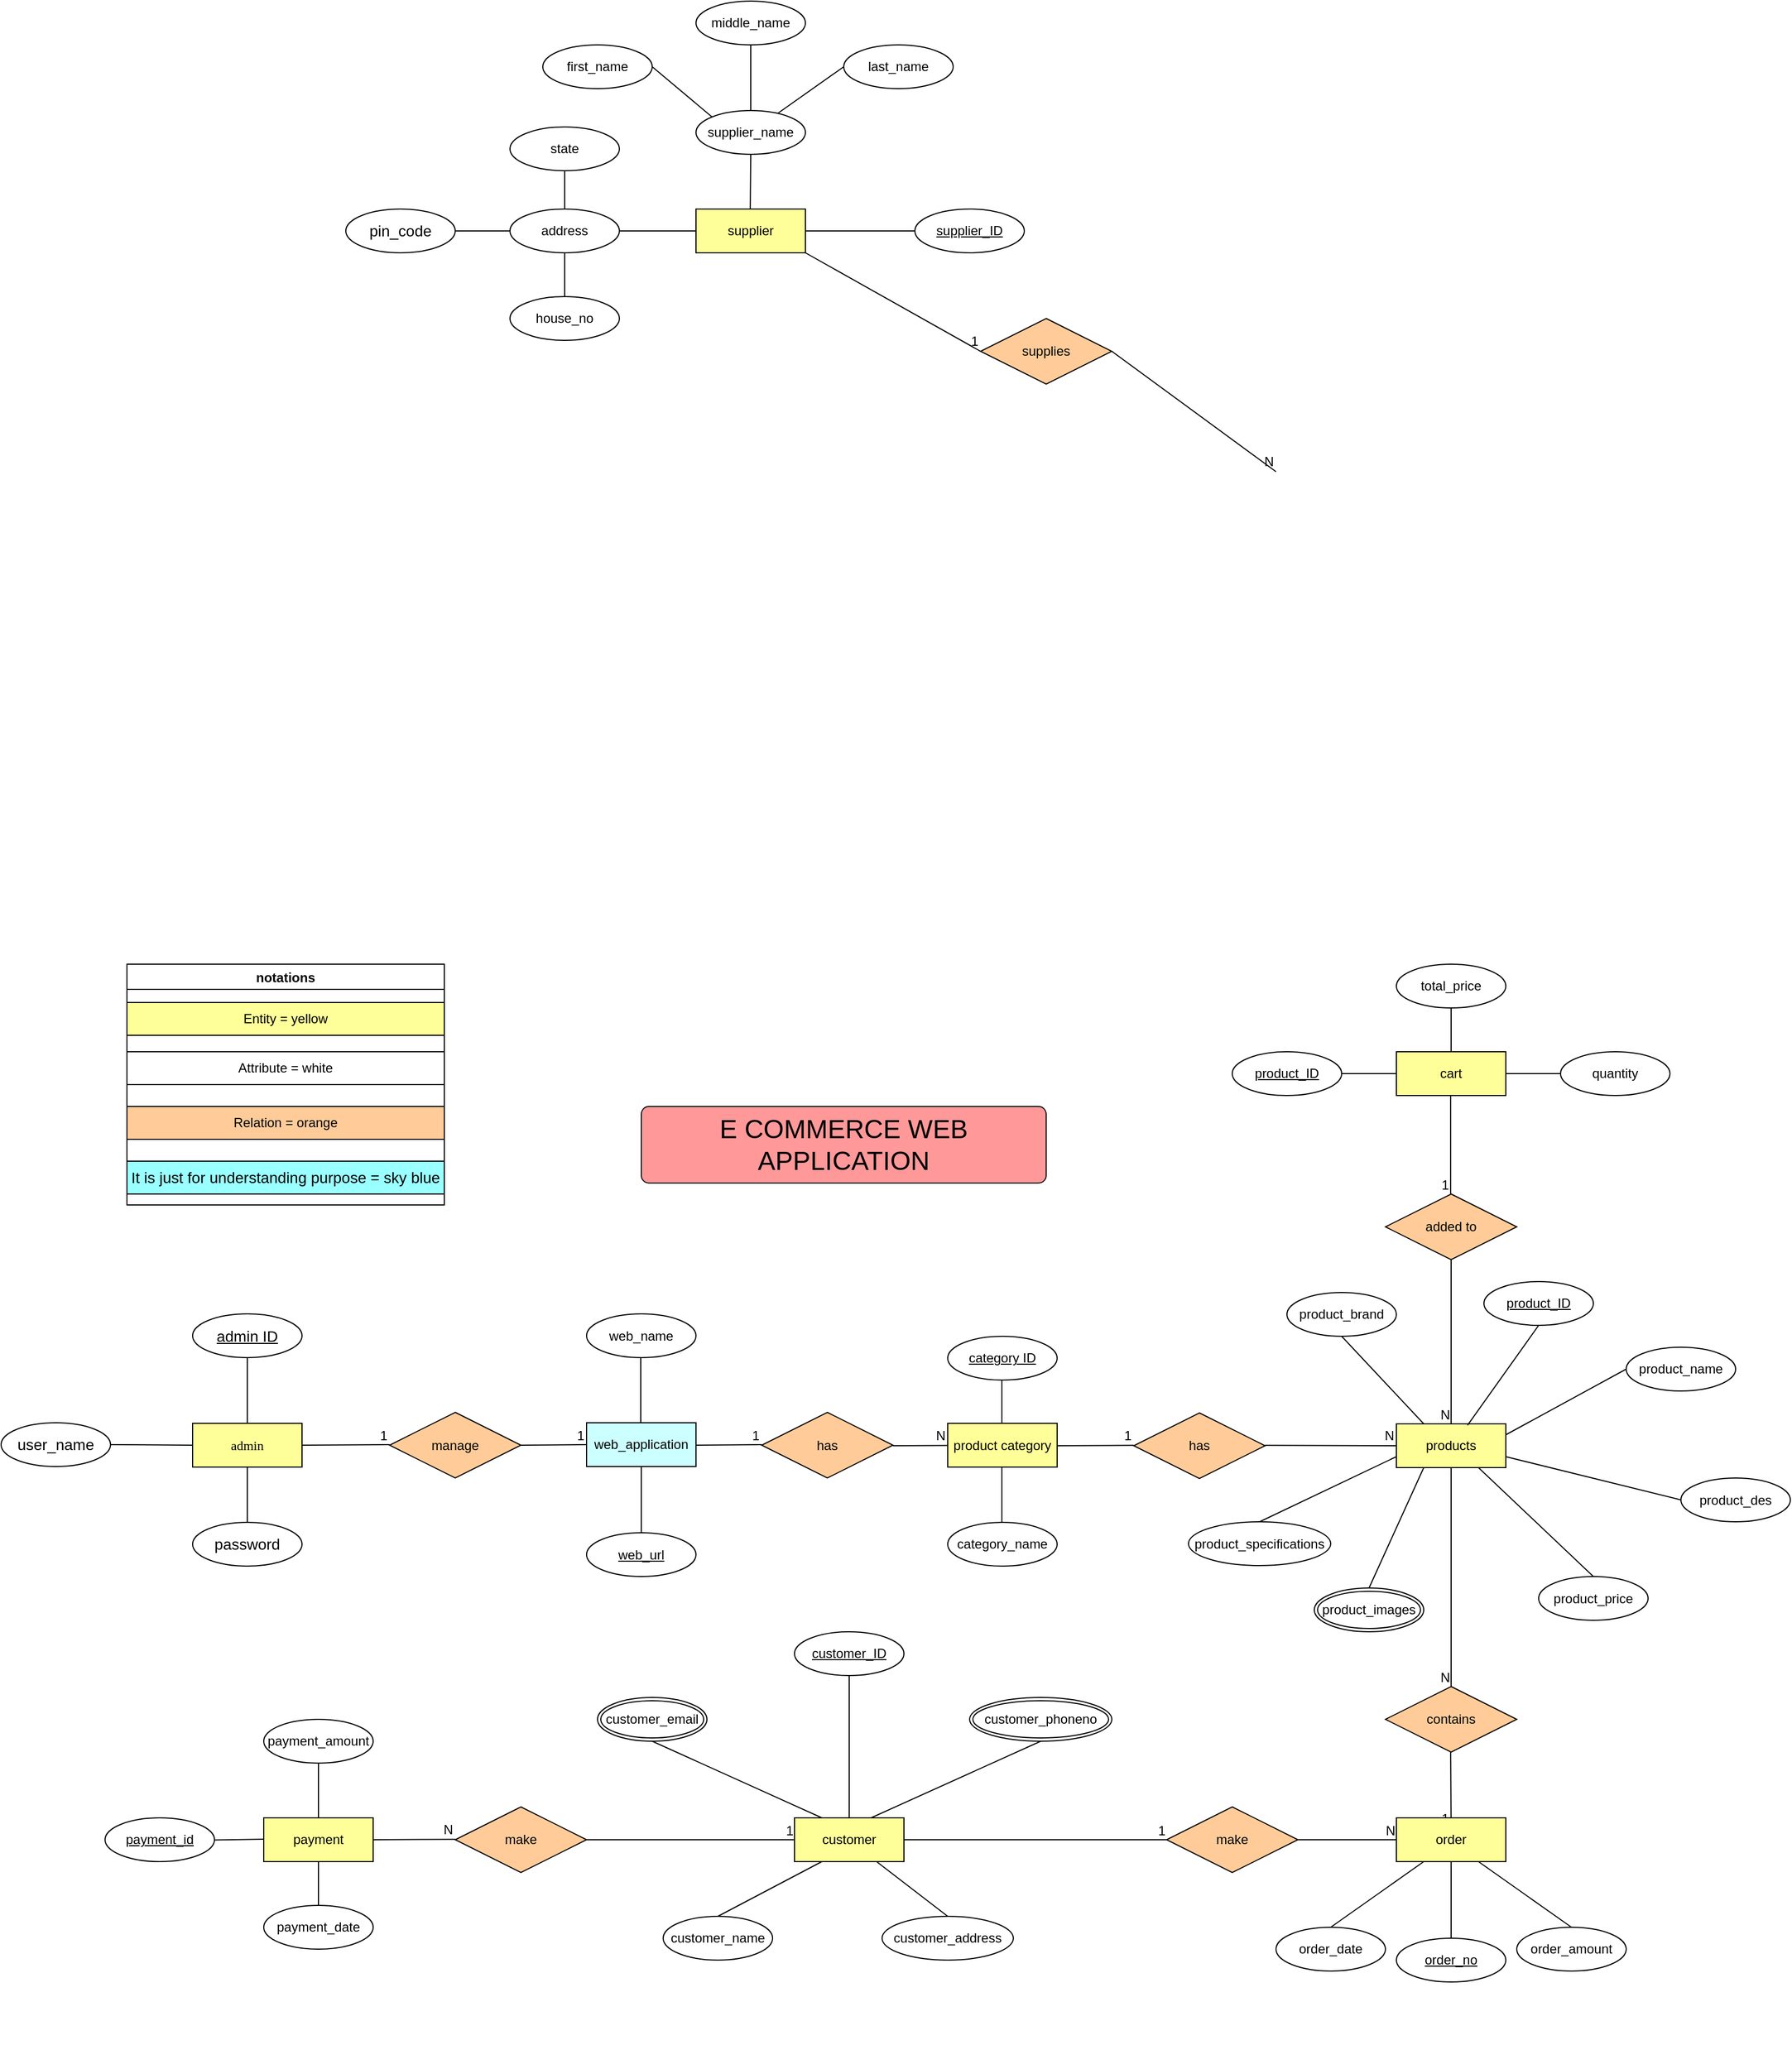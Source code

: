 <mxfile version="22.0.8" type="device" pages="4">
  <diagram name="er diagram" id="7zhzAALN_aKy9Od7kebS">
    <mxGraphModel dx="1323" dy="2960" grid="1" gridSize="10" guides="1" tooltips="1" connect="1" arrows="1" fold="1" page="1" pageScale="1" pageWidth="850" pageHeight="1100" math="0" shadow="0">
      <root>
        <mxCell id="0" />
        <mxCell id="1" parent="0" />
        <mxCell id="xQpF8UU6rT9dju9DQIWK-2" value="&lt;font face=&quot;Verdana&quot; style=&quot;font-size: 12px;&quot;&gt;admin&lt;/font&gt;" style="whiteSpace=wrap;html=1;align=center;direction=west;labelBackgroundColor=none;fillColor=#FFFF99;" parent="1" vertex="1">
          <mxGeometry x="550" y="-90.5" width="100" height="40" as="geometry" />
        </mxCell>
        <mxCell id="xQpF8UU6rT9dju9DQIWK-5" value="&lt;font style=&quot;font-size: 14px;&quot;&gt;user_name&lt;/font&gt;" style="ellipse;whiteSpace=wrap;html=1;align=center;labelBackgroundColor=none;" parent="1" vertex="1">
          <mxGeometry x="375" y="-91" width="100" height="40" as="geometry" />
        </mxCell>
        <mxCell id="xQpF8UU6rT9dju9DQIWK-6" value="&lt;font style=&quot;font-size: 14px;&quot;&gt;admin ID&lt;/font&gt;" style="ellipse;whiteSpace=wrap;html=1;align=center;fontStyle=4;labelBackgroundColor=none;" parent="1" vertex="1">
          <mxGeometry x="550" y="-190.5" width="100" height="40" as="geometry" />
        </mxCell>
        <mxCell id="xQpF8UU6rT9dju9DQIWK-7" value="&lt;font style=&quot;font-size: 14px;&quot;&gt;password&lt;/font&gt;" style="ellipse;whiteSpace=wrap;html=1;align=center;labelBackgroundColor=none;" parent="1" vertex="1">
          <mxGeometry x="550" width="100" height="40" as="geometry" />
        </mxCell>
        <mxCell id="xQpF8UU6rT9dju9DQIWK-9" value="" style="endArrow=none;html=1;rounded=0;entryX=0.5;entryY=0;entryDx=0;entryDy=0;labelBackgroundColor=none;fontColor=default;exitX=0.5;exitY=0;exitDx=0;exitDy=0;" parent="1" source="xQpF8UU6rT9dju9DQIWK-7" target="xQpF8UU6rT9dju9DQIWK-2" edge="1">
          <mxGeometry relative="1" as="geometry">
            <mxPoint x="430" y="-40.5" as="sourcePoint" />
            <mxPoint x="590" y="-40.5" as="targetPoint" />
          </mxGeometry>
        </mxCell>
        <mxCell id="xQpF8UU6rT9dju9DQIWK-10" value="" style="endArrow=none;html=1;rounded=0;entryX=0.5;entryY=1;entryDx=0;entryDy=0;exitX=0.5;exitY=1;exitDx=0;exitDy=0;labelBackgroundColor=none;fontColor=default;" parent="1" source="xQpF8UU6rT9dju9DQIWK-2" target="xQpF8UU6rT9dju9DQIWK-6" edge="1">
          <mxGeometry relative="1" as="geometry">
            <mxPoint x="600" y="-101.5" as="sourcePoint" />
            <mxPoint x="760" y="-101.5" as="targetPoint" />
          </mxGeometry>
        </mxCell>
        <mxCell id="xQpF8UU6rT9dju9DQIWK-11" value="" style="endArrow=none;html=1;rounded=0;entryX=1;entryY=0.5;entryDx=0;entryDy=0;labelBackgroundColor=none;fontColor=default;exitX=1;exitY=0.5;exitDx=0;exitDy=0;" parent="1" source="xQpF8UU6rT9dju9DQIWK-5" target="xQpF8UU6rT9dju9DQIWK-2" edge="1">
          <mxGeometry relative="1" as="geometry">
            <mxPoint x="430" y="-100.5" as="sourcePoint" />
            <mxPoint x="590" y="-100.5" as="targetPoint" />
          </mxGeometry>
        </mxCell>
        <mxCell id="xQpF8UU6rT9dju9DQIWK-14" value="manage" style="shape=rhombus;perimeter=rhombusPerimeter;whiteSpace=wrap;html=1;align=center;labelBackgroundColor=none;fillColor=#FFCC99;" parent="1" vertex="1">
          <mxGeometry x="730" y="-100.5" width="120" height="60" as="geometry" />
        </mxCell>
        <mxCell id="xQpF8UU6rT9dju9DQIWK-19" value="web_application" style="whiteSpace=wrap;html=1;align=center;labelBackgroundColor=none;fillColor=#CCFFFF;" parent="1" vertex="1">
          <mxGeometry x="910" y="-91" width="100" height="40" as="geometry" />
        </mxCell>
        <mxCell id="xQpF8UU6rT9dju9DQIWK-20" value="web_name" style="ellipse;whiteSpace=wrap;html=1;align=center;labelBackgroundColor=none;" parent="1" vertex="1">
          <mxGeometry x="910" y="-190.5" width="100" height="40" as="geometry" />
        </mxCell>
        <mxCell id="xQpF8UU6rT9dju9DQIWK-22" value="" style="endArrow=none;html=1;rounded=0;entryX=0.5;entryY=0;entryDx=0;entryDy=0;labelBackgroundColor=none;fontColor=default;" parent="1" edge="1">
          <mxGeometry relative="1" as="geometry">
            <mxPoint x="960" y="-50.5" as="sourcePoint" />
            <mxPoint x="960" y="9.5" as="targetPoint" />
          </mxGeometry>
        </mxCell>
        <mxCell id="xQpF8UU6rT9dju9DQIWK-24" value="" style="endArrow=none;html=1;rounded=0;entryX=0.5;entryY=0;entryDx=0;entryDy=0;labelBackgroundColor=none;fontColor=default;" parent="1" edge="1">
          <mxGeometry relative="1" as="geometry">
            <mxPoint x="959.5" y="-150.5" as="sourcePoint" />
            <mxPoint x="959.5" y="-90.5" as="targetPoint" />
          </mxGeometry>
        </mxCell>
        <mxCell id="xQpF8UU6rT9dju9DQIWK-26" value="has" style="shape=rhombus;perimeter=rhombusPerimeter;whiteSpace=wrap;html=1;align=center;labelBackgroundColor=none;fillColor=#FFCC99;" parent="1" vertex="1">
          <mxGeometry x="1070" y="-100.5" width="120" height="60" as="geometry" />
        </mxCell>
        <mxCell id="xQpF8UU6rT9dju9DQIWK-27" value="" style="endArrow=none;html=1;rounded=0;labelBackgroundColor=none;fontColor=default;" parent="1" edge="1">
          <mxGeometry relative="1" as="geometry">
            <mxPoint x="650" y="-70.5" as="sourcePoint" />
            <mxPoint x="730" y="-71" as="targetPoint" />
          </mxGeometry>
        </mxCell>
        <mxCell id="xQpF8UU6rT9dju9DQIWK-28" value="1" style="resizable=0;html=1;whiteSpace=wrap;align=right;verticalAlign=bottom;labelBackgroundColor=none;" parent="xQpF8UU6rT9dju9DQIWK-27" connectable="0" vertex="1">
          <mxGeometry x="1" relative="1" as="geometry" />
        </mxCell>
        <mxCell id="xQpF8UU6rT9dju9DQIWK-29" value="" style="endArrow=none;html=1;rounded=0;exitX=1;exitY=0.5;exitDx=0;exitDy=0;labelBackgroundColor=none;fontColor=default;" parent="1" source="xQpF8UU6rT9dju9DQIWK-14" edge="1">
          <mxGeometry relative="1" as="geometry">
            <mxPoint x="830" y="-70.5" as="sourcePoint" />
            <mxPoint x="910" y="-71" as="targetPoint" />
          </mxGeometry>
        </mxCell>
        <mxCell id="xQpF8UU6rT9dju9DQIWK-30" value="1" style="resizable=0;html=1;whiteSpace=wrap;align=right;verticalAlign=bottom;labelBackgroundColor=none;" parent="xQpF8UU6rT9dju9DQIWK-29" connectable="0" vertex="1">
          <mxGeometry x="1" relative="1" as="geometry" />
        </mxCell>
        <mxCell id="xQpF8UU6rT9dju9DQIWK-31" value="" style="endArrow=none;html=1;rounded=0;labelBackgroundColor=none;fontColor=default;" parent="1" edge="1">
          <mxGeometry relative="1" as="geometry">
            <mxPoint x="1010" y="-70.5" as="sourcePoint" />
            <mxPoint x="1070" y="-71" as="targetPoint" />
          </mxGeometry>
        </mxCell>
        <mxCell id="xQpF8UU6rT9dju9DQIWK-32" value="1" style="resizable=0;html=1;whiteSpace=wrap;align=right;verticalAlign=bottom;labelBackgroundColor=none;" parent="xQpF8UU6rT9dju9DQIWK-31" connectable="0" vertex="1">
          <mxGeometry x="1" relative="1" as="geometry" />
        </mxCell>
        <mxCell id="xQpF8UU6rT9dju9DQIWK-33" value="" style="endArrow=none;html=1;rounded=0;labelBackgroundColor=none;fontColor=default;" parent="1" target="xQpF8UU6rT9dju9DQIWK-35" edge="1">
          <mxGeometry relative="1" as="geometry">
            <mxPoint x="1190" y="-70" as="sourcePoint" />
            <mxPoint x="1250" y="-70.5" as="targetPoint" />
          </mxGeometry>
        </mxCell>
        <mxCell id="xQpF8UU6rT9dju9DQIWK-34" value="N" style="resizable=0;html=1;whiteSpace=wrap;align=right;verticalAlign=bottom;labelBackgroundColor=none;" parent="xQpF8UU6rT9dju9DQIWK-33" connectable="0" vertex="1">
          <mxGeometry x="1" relative="1" as="geometry" />
        </mxCell>
        <mxCell id="xQpF8UU6rT9dju9DQIWK-35" value="product category" style="whiteSpace=wrap;html=1;align=center;labelBackgroundColor=none;fillColor=#FFFF99;" parent="1" vertex="1">
          <mxGeometry x="1240" y="-90.5" width="100" height="40" as="geometry" />
        </mxCell>
        <mxCell id="xQpF8UU6rT9dju9DQIWK-36" value="" style="endArrow=none;html=1;rounded=0;entryX=0.5;entryY=0;entryDx=0;entryDy=0;labelBackgroundColor=none;fontColor=default;" parent="1" edge="1">
          <mxGeometry relative="1" as="geometry">
            <mxPoint x="1289.5" y="-150.5" as="sourcePoint" />
            <mxPoint x="1289.5" y="-90.5" as="targetPoint" />
          </mxGeometry>
        </mxCell>
        <mxCell id="xQpF8UU6rT9dju9DQIWK-37" value="" style="endArrow=none;html=1;rounded=0;entryX=0.5;entryY=0;entryDx=0;entryDy=0;labelBackgroundColor=none;fontColor=default;" parent="1" edge="1">
          <mxGeometry relative="1" as="geometry">
            <mxPoint x="1289.5" y="-50" as="sourcePoint" />
            <mxPoint x="1289.5" y="10" as="targetPoint" />
          </mxGeometry>
        </mxCell>
        <mxCell id="xQpF8UU6rT9dju9DQIWK-38" value="category_name" style="ellipse;whiteSpace=wrap;html=1;align=center;labelBackgroundColor=none;" parent="1" vertex="1">
          <mxGeometry x="1240" width="100" height="40" as="geometry" />
        </mxCell>
        <mxCell id="xQpF8UU6rT9dju9DQIWK-41" value="web_url" style="ellipse;whiteSpace=wrap;html=1;align=center;fontStyle=4;labelBackgroundColor=none;" parent="1" vertex="1">
          <mxGeometry x="910" y="9.5" width="100" height="40" as="geometry" />
        </mxCell>
        <mxCell id="xQpF8UU6rT9dju9DQIWK-43" value="category ID" style="ellipse;whiteSpace=wrap;html=1;align=center;fontStyle=4;labelBackgroundColor=none;" parent="1" vertex="1">
          <mxGeometry x="1240" y="-170" width="100" height="40" as="geometry" />
        </mxCell>
        <mxCell id="xQpF8UU6rT9dju9DQIWK-44" value="has" style="shape=rhombus;perimeter=rhombusPerimeter;whiteSpace=wrap;html=1;align=center;labelBackgroundColor=none;fillColor=#FFCC99;" parent="1" vertex="1">
          <mxGeometry x="1410" y="-100" width="120" height="60" as="geometry" />
        </mxCell>
        <mxCell id="xQpF8UU6rT9dju9DQIWK-45" value="" style="endArrow=none;html=1;rounded=0;labelBackgroundColor=none;fontColor=default;" parent="1" edge="1">
          <mxGeometry relative="1" as="geometry">
            <mxPoint x="1340" y="-70" as="sourcePoint" />
            <mxPoint x="1410" y="-70.33" as="targetPoint" />
          </mxGeometry>
        </mxCell>
        <mxCell id="xQpF8UU6rT9dju9DQIWK-46" value="1" style="resizable=0;html=1;whiteSpace=wrap;align=right;verticalAlign=bottom;labelBackgroundColor=none;" parent="xQpF8UU6rT9dju9DQIWK-45" connectable="0" vertex="1">
          <mxGeometry x="1" relative="1" as="geometry" />
        </mxCell>
        <mxCell id="xQpF8UU6rT9dju9DQIWK-47" value="" style="endArrow=none;html=1;rounded=0;entryX=0;entryY=0.5;entryDx=0;entryDy=0;labelBackgroundColor=none;fontColor=default;" parent="1" target="xQpF8UU6rT9dju9DQIWK-49" edge="1">
          <mxGeometry relative="1" as="geometry">
            <mxPoint x="1530" y="-70.32" as="sourcePoint" />
            <mxPoint x="1610" y="-70" as="targetPoint" />
          </mxGeometry>
        </mxCell>
        <mxCell id="xQpF8UU6rT9dju9DQIWK-48" value="N" style="resizable=0;html=1;whiteSpace=wrap;align=right;verticalAlign=bottom;labelBackgroundColor=none;" parent="xQpF8UU6rT9dju9DQIWK-47" connectable="0" vertex="1">
          <mxGeometry x="1" relative="1" as="geometry" />
        </mxCell>
        <mxCell id="xQpF8UU6rT9dju9DQIWK-49" value="products" style="whiteSpace=wrap;html=1;align=center;labelBackgroundColor=none;fillColor=#FFFF99;" parent="1" vertex="1">
          <mxGeometry x="1650" y="-90" width="100" height="40" as="geometry" />
        </mxCell>
        <mxCell id="xQpF8UU6rT9dju9DQIWK-50" value="added to" style="shape=rhombus;perimeter=rhombusPerimeter;whiteSpace=wrap;html=1;align=center;labelBackgroundColor=none;fillColor=#FFCC99;" parent="1" vertex="1">
          <mxGeometry x="1640" y="-300" width="120" height="60" as="geometry" />
        </mxCell>
        <mxCell id="xQpF8UU6rT9dju9DQIWK-51" value="" style="endArrow=none;html=1;rounded=0;exitX=0.5;exitY=1;exitDx=0;exitDy=0;entryX=0.5;entryY=0;entryDx=0;entryDy=0;labelBackgroundColor=none;fontColor=default;" parent="1" source="xQpF8UU6rT9dju9DQIWK-50" target="xQpF8UU6rT9dju9DQIWK-49" edge="1">
          <mxGeometry relative="1" as="geometry">
            <mxPoint x="1530" y="-110" as="sourcePoint" />
            <mxPoint x="1690" y="-110" as="targetPoint" />
          </mxGeometry>
        </mxCell>
        <mxCell id="xQpF8UU6rT9dju9DQIWK-52" value="N" style="resizable=0;html=1;whiteSpace=wrap;align=right;verticalAlign=bottom;labelBackgroundColor=none;" parent="xQpF8UU6rT9dju9DQIWK-51" connectable="0" vertex="1">
          <mxGeometry x="1" relative="1" as="geometry" />
        </mxCell>
        <mxCell id="xQpF8UU6rT9dju9DQIWK-53" value="" style="endArrow=none;html=1;rounded=0;labelBackgroundColor=none;fontColor=default;" parent="1" edge="1">
          <mxGeometry relative="1" as="geometry">
            <mxPoint x="1699.58" y="-390" as="sourcePoint" />
            <mxPoint x="1699.58" y="-300" as="targetPoint" />
          </mxGeometry>
        </mxCell>
        <mxCell id="xQpF8UU6rT9dju9DQIWK-54" value="1" style="resizable=0;html=1;whiteSpace=wrap;align=right;verticalAlign=bottom;labelBackgroundColor=none;" parent="xQpF8UU6rT9dju9DQIWK-53" connectable="0" vertex="1">
          <mxGeometry x="1" relative="1" as="geometry" />
        </mxCell>
        <mxCell id="xQpF8UU6rT9dju9DQIWK-55" value="cart" style="whiteSpace=wrap;html=1;align=center;labelBackgroundColor=none;fillColor=#FFFF99;" parent="1" vertex="1">
          <mxGeometry x="1650" y="-430" width="100" height="40" as="geometry" />
        </mxCell>
        <mxCell id="xQpF8UU6rT9dju9DQIWK-56" value="supplier" style="whiteSpace=wrap;html=1;align=center;labelBackgroundColor=none;fillColor=#FFFF99;" parent="1" vertex="1">
          <mxGeometry x="1010" y="-1200" width="100" height="40" as="geometry" />
        </mxCell>
        <mxCell id="xQpF8UU6rT9dju9DQIWK-57" value="supplies" style="shape=rhombus;perimeter=rhombusPerimeter;whiteSpace=wrap;html=1;align=center;labelBackgroundColor=none;fillColor=#FFCC99;" parent="1" vertex="1">
          <mxGeometry x="1270" y="-1100" width="120" height="60" as="geometry" />
        </mxCell>
        <mxCell id="xQpF8UU6rT9dju9DQIWK-58" value="" style="endArrow=none;html=1;rounded=0;entryX=0;entryY=0.5;entryDx=0;entryDy=0;exitX=1;exitY=1;exitDx=0;exitDy=0;labelBackgroundColor=none;fontColor=default;" parent="1" source="xQpF8UU6rT9dju9DQIWK-56" target="xQpF8UU6rT9dju9DQIWK-57" edge="1">
          <mxGeometry relative="1" as="geometry">
            <mxPoint x="1220" y="-520" as="sourcePoint" />
            <mxPoint x="1380" y="-520" as="targetPoint" />
          </mxGeometry>
        </mxCell>
        <mxCell id="xQpF8UU6rT9dju9DQIWK-59" value="1" style="resizable=0;html=1;whiteSpace=wrap;align=right;verticalAlign=bottom;labelBackgroundColor=none;" parent="xQpF8UU6rT9dju9DQIWK-58" connectable="0" vertex="1">
          <mxGeometry x="1" relative="1" as="geometry" />
        </mxCell>
        <mxCell id="xQpF8UU6rT9dju9DQIWK-62" value="" style="endArrow=none;html=1;rounded=0;entryX=0.5;entryY=0;entryDx=0;entryDy=0;exitX=1;exitY=0.5;exitDx=0;exitDy=0;labelBackgroundColor=none;fontColor=default;" parent="1" edge="1">
          <mxGeometry relative="1" as="geometry">
            <mxPoint x="1390" y="-1070" as="sourcePoint" />
            <mxPoint x="1540" y="-960" as="targetPoint" />
          </mxGeometry>
        </mxCell>
        <mxCell id="xQpF8UU6rT9dju9DQIWK-63" value="N" style="resizable=0;html=1;whiteSpace=wrap;align=right;verticalAlign=bottom;labelBackgroundColor=none;" parent="xQpF8UU6rT9dju9DQIWK-62" connectable="0" vertex="1">
          <mxGeometry x="1" relative="1" as="geometry" />
        </mxCell>
        <mxCell id="xQpF8UU6rT9dju9DQIWK-64" value="contains" style="shape=rhombus;perimeter=rhombusPerimeter;whiteSpace=wrap;html=1;align=center;labelBackgroundColor=none;fillColor=#FFCC99;" parent="1" vertex="1">
          <mxGeometry x="1640" y="150" width="120" height="60" as="geometry" />
        </mxCell>
        <mxCell id="xQpF8UU6rT9dju9DQIWK-65" value="" style="endArrow=none;html=1;rounded=0;exitX=0.5;exitY=1;exitDx=0;exitDy=0;entryX=0.5;entryY=0;entryDx=0;entryDy=0;labelBackgroundColor=none;fontColor=default;" parent="1" source="xQpF8UU6rT9dju9DQIWK-49" target="xQpF8UU6rT9dju9DQIWK-64" edge="1">
          <mxGeometry relative="1" as="geometry">
            <mxPoint x="1659.57" y="230" as="sourcePoint" />
            <mxPoint x="1660" y="140" as="targetPoint" />
          </mxGeometry>
        </mxCell>
        <mxCell id="xQpF8UU6rT9dju9DQIWK-66" value="N" style="resizable=0;html=1;whiteSpace=wrap;align=right;verticalAlign=bottom;labelBackgroundColor=none;" parent="xQpF8UU6rT9dju9DQIWK-65" connectable="0" vertex="1">
          <mxGeometry x="1" relative="1" as="geometry" />
        </mxCell>
        <mxCell id="xQpF8UU6rT9dju9DQIWK-67" value="" style="endArrow=none;html=1;rounded=0;labelBackgroundColor=none;fontColor=default;" parent="1" edge="1">
          <mxGeometry relative="1" as="geometry">
            <mxPoint x="1699.58" y="210" as="sourcePoint" />
            <mxPoint x="1700" y="280" as="targetPoint" />
          </mxGeometry>
        </mxCell>
        <mxCell id="xQpF8UU6rT9dju9DQIWK-68" value="1" style="resizable=0;html=1;whiteSpace=wrap;align=right;verticalAlign=bottom;labelBackgroundColor=none;" parent="xQpF8UU6rT9dju9DQIWK-67" connectable="0" vertex="1">
          <mxGeometry x="1" relative="1" as="geometry" />
        </mxCell>
        <mxCell id="xQpF8UU6rT9dju9DQIWK-69" value="order" style="whiteSpace=wrap;html=1;align=center;labelBackgroundColor=none;fillColor=#FFFF99;" parent="1" vertex="1">
          <mxGeometry x="1650" y="270" width="100" height="40" as="geometry" />
        </mxCell>
        <mxCell id="xQpF8UU6rT9dju9DQIWK-70" value="make" style="shape=rhombus;perimeter=rhombusPerimeter;whiteSpace=wrap;html=1;align=center;labelBackgroundColor=none;fillColor=#FFCC99;" parent="1" vertex="1">
          <mxGeometry x="1440" y="260" width="120" height="60" as="geometry" />
        </mxCell>
        <mxCell id="xQpF8UU6rT9dju9DQIWK-71" value="" style="endArrow=none;html=1;rounded=0;entryX=0;entryY=0.5;entryDx=0;entryDy=0;labelBackgroundColor=none;fontColor=default;exitX=1;exitY=0.5;exitDx=0;exitDy=0;" parent="1" source="xQpF8UU6rT9dju9DQIWK-70" target="xQpF8UU6rT9dju9DQIWK-69" edge="1">
          <mxGeometry relative="1" as="geometry">
            <mxPoint x="1500" y="350" as="sourcePoint" />
            <mxPoint x="1595" y="349.55" as="targetPoint" />
          </mxGeometry>
        </mxCell>
        <mxCell id="xQpF8UU6rT9dju9DQIWK-72" value="N" style="resizable=0;html=1;whiteSpace=wrap;align=right;verticalAlign=bottom;labelBackgroundColor=none;" parent="xQpF8UU6rT9dju9DQIWK-71" connectable="0" vertex="1">
          <mxGeometry x="1" relative="1" as="geometry" />
        </mxCell>
        <mxCell id="xQpF8UU6rT9dju9DQIWK-74" value="" style="endArrow=none;html=1;rounded=0;labelBackgroundColor=none;fontColor=default;exitX=1;exitY=0.5;exitDx=0;exitDy=0;" parent="1" source="xQpF8UU6rT9dju9DQIWK-73" target="xQpF8UU6rT9dju9DQIWK-70" edge="1">
          <mxGeometry relative="1" as="geometry">
            <mxPoint x="1120" y="289.55" as="sourcePoint" />
            <mxPoint x="1440" y="240" as="targetPoint" />
          </mxGeometry>
        </mxCell>
        <mxCell id="xQpF8UU6rT9dju9DQIWK-75" value="1" style="resizable=0;html=1;whiteSpace=wrap;align=right;verticalAlign=bottom;labelBackgroundColor=none;" parent="xQpF8UU6rT9dju9DQIWK-74" connectable="0" vertex="1">
          <mxGeometry x="1" relative="1" as="geometry" />
        </mxCell>
        <mxCell id="xQpF8UU6rT9dju9DQIWK-77" value="" style="endArrow=none;html=1;rounded=0;entryX=0;entryY=0.5;entryDx=0;entryDy=0;labelBackgroundColor=none;fontColor=default;" parent="1" source="xQpF8UU6rT9dju9DQIWK-76" target="xQpF8UU6rT9dju9DQIWK-73" edge="1">
          <mxGeometry relative="1" as="geometry">
            <mxPoint x="830" y="289.55" as="sourcePoint" />
            <mxPoint x="990" y="289.55" as="targetPoint" />
          </mxGeometry>
        </mxCell>
        <mxCell id="xQpF8UU6rT9dju9DQIWK-78" value="1" style="resizable=0;html=1;whiteSpace=wrap;align=right;verticalAlign=bottom;labelBackgroundColor=none;" parent="xQpF8UU6rT9dju9DQIWK-77" connectable="0" vertex="1">
          <mxGeometry x="1" relative="1" as="geometry" />
        </mxCell>
        <mxCell id="xQpF8UU6rT9dju9DQIWK-84" value="" style="endArrow=none;html=1;rounded=0;exitX=1;exitY=0.5;exitDx=0;exitDy=0;labelBackgroundColor=none;fontColor=default;" parent="1" source="xQpF8UU6rT9dju9DQIWK-86" edge="1">
          <mxGeometry relative="1" as="geometry">
            <mxPoint x="620" y="290.03" as="sourcePoint" />
            <mxPoint x="790" y="289.58" as="targetPoint" />
          </mxGeometry>
        </mxCell>
        <mxCell id="xQpF8UU6rT9dju9DQIWK-85" value="N" style="resizable=0;html=1;whiteSpace=wrap;align=right;verticalAlign=bottom;labelBackgroundColor=none;" parent="xQpF8UU6rT9dju9DQIWK-84" connectable="0" vertex="1">
          <mxGeometry x="1" relative="1" as="geometry" />
        </mxCell>
        <mxCell id="xQpF8UU6rT9dju9DQIWK-86" value="payment" style="whiteSpace=wrap;html=1;align=center;labelBackgroundColor=none;fillColor=#FFFF99;" parent="1" vertex="1">
          <mxGeometry x="615" y="270" width="100" height="40" as="geometry" />
        </mxCell>
        <mxCell id="xQpF8UU6rT9dju9DQIWK-88" value="" style="endArrow=none;html=1;rounded=0;entryX=0;entryY=0.5;entryDx=0;entryDy=0;labelBackgroundColor=none;fontColor=default;" parent="1" target="xQpF8UU6rT9dju9DQIWK-73" edge="1">
          <mxGeometry relative="1" as="geometry">
            <mxPoint x="1120" y="289.55" as="sourcePoint" />
            <mxPoint x="1380" y="290" as="targetPoint" />
          </mxGeometry>
        </mxCell>
        <mxCell id="xQpF8UU6rT9dju9DQIWK-73" value="customer" style="whiteSpace=wrap;html=1;align=center;labelBackgroundColor=none;fillColor=#FFFF99;" parent="1" vertex="1">
          <mxGeometry x="1100" y="270" width="100" height="40" as="geometry" />
        </mxCell>
        <mxCell id="xQpF8UU6rT9dju9DQIWK-90" value="" style="endArrow=none;html=1;rounded=0;entryX=0;entryY=0.5;entryDx=0;entryDy=0;labelBackgroundColor=none;fontColor=default;" parent="1" target="xQpF8UU6rT9dju9DQIWK-76" edge="1">
          <mxGeometry relative="1" as="geometry">
            <mxPoint x="830" y="289.55" as="sourcePoint" />
            <mxPoint x="1100" y="290" as="targetPoint" />
          </mxGeometry>
        </mxCell>
        <mxCell id="xQpF8UU6rT9dju9DQIWK-76" value="make" style="shape=rhombus;perimeter=rhombusPerimeter;whiteSpace=wrap;html=1;align=center;labelBackgroundColor=none;fillColor=#FFCC99;" parent="1" vertex="1">
          <mxGeometry x="790" y="260" width="120" height="60" as="geometry" />
        </mxCell>
        <mxCell id="xQpF8UU6rT9dju9DQIWK-93" value="product_name" style="ellipse;whiteSpace=wrap;html=1;align=center;labelBackgroundColor=none;" parent="1" vertex="1">
          <mxGeometry x="1860" y="-160" width="100" height="40" as="geometry" />
        </mxCell>
        <mxCell id="xQpF8UU6rT9dju9DQIWK-94" value="product_des" style="ellipse;whiteSpace=wrap;html=1;align=center;labelBackgroundColor=none;" parent="1" vertex="1">
          <mxGeometry x="1910" y="-40.5" width="100" height="40" as="geometry" />
        </mxCell>
        <mxCell id="xQpF8UU6rT9dju9DQIWK-95" value="product_price" style="ellipse;whiteSpace=wrap;html=1;align=center;labelBackgroundColor=none;" parent="1" vertex="1">
          <mxGeometry x="1780" y="49.5" width="100" height="40" as="geometry" />
        </mxCell>
        <mxCell id="xQpF8UU6rT9dju9DQIWK-97" value="product_specifications" style="ellipse;whiteSpace=wrap;html=1;align=center;labelBackgroundColor=none;" parent="1" vertex="1">
          <mxGeometry x="1460" y="-0.5" width="130" height="40" as="geometry" />
        </mxCell>
        <mxCell id="xQpF8UU6rT9dju9DQIWK-101" value="product_brand" style="ellipse;whiteSpace=wrap;html=1;align=center;labelBackgroundColor=none;" parent="1" vertex="1">
          <mxGeometry x="1550" y="-210" width="100" height="40" as="geometry" />
        </mxCell>
        <mxCell id="xQpF8UU6rT9dju9DQIWK-102" value="product_ID" style="ellipse;whiteSpace=wrap;html=1;align=center;fontStyle=4;labelBackgroundColor=none;" parent="1" vertex="1">
          <mxGeometry x="1730" y="-220" width="100" height="40" as="geometry" />
        </mxCell>
        <mxCell id="xQpF8UU6rT9dju9DQIWK-103" value="product_images" style="ellipse;shape=doubleEllipse;margin=3;whiteSpace=wrap;html=1;align=center;labelBackgroundColor=none;" parent="1" vertex="1">
          <mxGeometry x="1575" y="60" width="100" height="40" as="geometry" />
        </mxCell>
        <mxCell id="xQpF8UU6rT9dju9DQIWK-107" value="" style="endArrow=none;html=1;rounded=0;exitX=0;exitY=0.75;exitDx=0;exitDy=0;entryX=0.5;entryY=0;entryDx=0;entryDy=0;labelBackgroundColor=none;fontColor=default;" parent="1" source="xQpF8UU6rT9dju9DQIWK-49" target="xQpF8UU6rT9dju9DQIWK-97" edge="1">
          <mxGeometry relative="1" as="geometry">
            <mxPoint x="1710" y="-40" as="sourcePoint" />
            <mxPoint x="1870" y="-40" as="targetPoint" />
          </mxGeometry>
        </mxCell>
        <mxCell id="xQpF8UU6rT9dju9DQIWK-108" value="" style="endArrow=none;html=1;rounded=0;exitX=0.5;exitY=1;exitDx=0;exitDy=0;entryX=0.25;entryY=0;entryDx=0;entryDy=0;labelBackgroundColor=none;fontColor=default;" parent="1" source="xQpF8UU6rT9dju9DQIWK-101" target="xQpF8UU6rT9dju9DQIWK-49" edge="1">
          <mxGeometry relative="1" as="geometry">
            <mxPoint x="1670" y="-150" as="sourcePoint" />
            <mxPoint x="1830" y="-150" as="targetPoint" />
          </mxGeometry>
        </mxCell>
        <mxCell id="xQpF8UU6rT9dju9DQIWK-109" value="" style="endArrow=none;html=1;rounded=0;exitX=0.5;exitY=0;exitDx=0;exitDy=0;entryX=0.25;entryY=1;entryDx=0;entryDy=0;labelBackgroundColor=none;fontColor=default;" parent="1" source="xQpF8UU6rT9dju9DQIWK-103" target="xQpF8UU6rT9dju9DQIWK-49" edge="1">
          <mxGeometry relative="1" as="geometry">
            <mxPoint x="1960" y="29.58" as="sourcePoint" />
            <mxPoint x="2120" y="29.58" as="targetPoint" />
          </mxGeometry>
        </mxCell>
        <mxCell id="xQpF8UU6rT9dju9DQIWK-110" value="" style="endArrow=none;html=1;rounded=0;exitX=0.75;exitY=1;exitDx=0;exitDy=0;labelBackgroundColor=none;fontColor=default;entryX=0.5;entryY=0;entryDx=0;entryDy=0;" parent="1" source="xQpF8UU6rT9dju9DQIWK-49" target="xQpF8UU6rT9dju9DQIWK-95" edge="1">
          <mxGeometry relative="1" as="geometry">
            <mxPoint x="1690" y="-30.92" as="sourcePoint" />
            <mxPoint x="1850" y="-30.92" as="targetPoint" />
          </mxGeometry>
        </mxCell>
        <mxCell id="xQpF8UU6rT9dju9DQIWK-112" value="" style="endArrow=none;html=1;rounded=0;exitX=1;exitY=0.25;exitDx=0;exitDy=0;labelBackgroundColor=none;fontColor=default;entryX=0;entryY=0.5;entryDx=0;entryDy=0;" parent="1" source="xQpF8UU6rT9dju9DQIWK-49" target="xQpF8UU6rT9dju9DQIWK-93" edge="1">
          <mxGeometry relative="1" as="geometry">
            <mxPoint x="1690" y="-170" as="sourcePoint" />
            <mxPoint x="1850" y="-170" as="targetPoint" />
          </mxGeometry>
        </mxCell>
        <mxCell id="xQpF8UU6rT9dju9DQIWK-113" value="" style="endArrow=none;html=1;rounded=0;exitX=0.5;exitY=1;exitDx=0;exitDy=0;entryX=0.65;entryY=0.033;entryDx=0;entryDy=0;entryPerimeter=0;labelBackgroundColor=none;fontColor=default;" parent="1" source="xQpF8UU6rT9dju9DQIWK-102" target="xQpF8UU6rT9dju9DQIWK-49" edge="1">
          <mxGeometry relative="1" as="geometry">
            <mxPoint x="1820" y="-250" as="sourcePoint" />
            <mxPoint x="1980" y="-250" as="targetPoint" />
          </mxGeometry>
        </mxCell>
        <mxCell id="xQpF8UU6rT9dju9DQIWK-114" value="" style="endArrow=none;html=1;rounded=0;exitX=1;exitY=0.75;exitDx=0;exitDy=0;labelBackgroundColor=none;fontColor=default;entryX=0;entryY=0.5;entryDx=0;entryDy=0;" parent="1" source="xQpF8UU6rT9dju9DQIWK-49" target="xQpF8UU6rT9dju9DQIWK-94" edge="1">
          <mxGeometry relative="1" as="geometry">
            <mxPoint x="1750" y="-70" as="sourcePoint" />
            <mxPoint x="1910" y="-10.5" as="targetPoint" />
          </mxGeometry>
        </mxCell>
        <mxCell id="xQpF8UU6rT9dju9DQIWK-123" value="quantity" style="ellipse;whiteSpace=wrap;html=1;align=center;labelBackgroundColor=none;" parent="1" vertex="1">
          <mxGeometry x="1800" y="-430" width="100" height="40" as="geometry" />
        </mxCell>
        <mxCell id="xQpF8UU6rT9dju9DQIWK-124" value="product_ID" style="ellipse;whiteSpace=wrap;html=1;align=center;fontStyle=4;labelBackgroundColor=none;" parent="1" vertex="1">
          <mxGeometry x="1500" y="-430" width="100" height="40" as="geometry" />
        </mxCell>
        <mxCell id="xQpF8UU6rT9dju9DQIWK-125" value="" style="line;strokeWidth=1;rotatable=0;dashed=0;labelPosition=right;align=left;verticalAlign=middle;spacingTop=0;spacingLeft=6;points=[];portConstraint=eastwest;labelBackgroundColor=none;" parent="1" vertex="1">
          <mxGeometry x="1600" y="-415" width="50" height="10" as="geometry" />
        </mxCell>
        <mxCell id="xQpF8UU6rT9dju9DQIWK-126" value="" style="line;strokeWidth=1;rotatable=0;dashed=0;labelPosition=right;align=left;verticalAlign=middle;spacingTop=0;spacingLeft=6;points=[];portConstraint=eastwest;labelBackgroundColor=none;" parent="1" vertex="1">
          <mxGeometry x="1750" y="-415" width="50" height="10" as="geometry" />
        </mxCell>
        <mxCell id="xQpF8UU6rT9dju9DQIWK-129" value="" style="line;strokeWidth=1;rotatable=0;dashed=0;labelPosition=right;align=left;verticalAlign=middle;spacingTop=0;spacingLeft=6;points=[];portConstraint=eastwest;labelBackgroundColor=none;" parent="1" vertex="1">
          <mxGeometry x="1110" y="-1185" width="100" height="10" as="geometry" />
        </mxCell>
        <mxCell id="xQpF8UU6rT9dju9DQIWK-131" value="" style="line;strokeWidth=1;rotatable=0;dashed=0;labelPosition=right;align=left;verticalAlign=middle;spacingTop=0;spacingLeft=6;points=[];portConstraint=eastwest;labelBackgroundColor=none;" parent="1" vertex="1">
          <mxGeometry x="760" y="-1185" width="80" height="10" as="geometry" />
        </mxCell>
        <mxCell id="xQpF8UU6rT9dju9DQIWK-132" value="" style="line;strokeWidth=1;rotatable=0;dashed=0;labelPosition=right;align=left;verticalAlign=middle;spacingTop=0;spacingLeft=6;points=[];portConstraint=eastwest;labelBackgroundColor=none;" parent="1" vertex="1">
          <mxGeometry x="890" y="-1185" width="120" height="10" as="geometry" />
        </mxCell>
        <mxCell id="xQpF8UU6rT9dju9DQIWK-133" value="supplier_ID" style="ellipse;whiteSpace=wrap;html=1;align=center;fontStyle=4;labelBackgroundColor=none;" parent="1" vertex="1">
          <mxGeometry x="1210" y="-1200" width="100" height="40" as="geometry" />
        </mxCell>
        <mxCell id="xQpF8UU6rT9dju9DQIWK-134" value="address" style="ellipse;whiteSpace=wrap;html=1;align=center;labelBackgroundColor=none;" parent="1" vertex="1">
          <mxGeometry x="840" y="-1200" width="100" height="40" as="geometry" />
        </mxCell>
        <mxCell id="xQpF8UU6rT9dju9DQIWK-136" value="" style="endArrow=none;html=1;rounded=0;exitX=0.5;exitY=0;exitDx=0;exitDy=0;labelBackgroundColor=none;fontColor=default;" parent="1" source="xQpF8UU6rT9dju9DQIWK-137" edge="1">
          <mxGeometry relative="1" as="geometry">
            <mxPoint x="1670" y="-470" as="sourcePoint" />
            <mxPoint x="1700" y="-500" as="targetPoint" />
          </mxGeometry>
        </mxCell>
        <mxCell id="xQpF8UU6rT9dju9DQIWK-138" value="state" style="ellipse;whiteSpace=wrap;html=1;align=center;labelBackgroundColor=none;" parent="1" vertex="1">
          <mxGeometry x="840" y="-1275" width="100" height="40" as="geometry" />
        </mxCell>
        <mxCell id="xQpF8UU6rT9dju9DQIWK-139" value="&lt;font style=&quot;font-size: 14px;&quot;&gt;pin_code&lt;/font&gt;" style="ellipse;whiteSpace=wrap;html=1;align=center;labelBackgroundColor=none;" parent="1" vertex="1">
          <mxGeometry x="690" y="-1200" width="100" height="40" as="geometry" />
        </mxCell>
        <mxCell id="xQpF8UU6rT9dju9DQIWK-140" value="house_no" style="ellipse;whiteSpace=wrap;html=1;align=center;labelBackgroundColor=none;" parent="1" vertex="1">
          <mxGeometry x="840" y="-1120" width="100" height="40" as="geometry" />
        </mxCell>
        <mxCell id="xQpF8UU6rT9dju9DQIWK-145" value="" style="endArrow=none;html=1;rounded=0;entryX=0.5;entryY=1;entryDx=0;entryDy=0;exitX=0.5;exitY=0;exitDx=0;exitDy=0;labelBackgroundColor=none;fontColor=default;" parent="1" source="xQpF8UU6rT9dju9DQIWK-134" target="xQpF8UU6rT9dju9DQIWK-138" edge="1">
          <mxGeometry relative="1" as="geometry">
            <mxPoint x="800" y="-1210" as="sourcePoint" />
            <mxPoint x="960" y="-1210" as="targetPoint" />
          </mxGeometry>
        </mxCell>
        <mxCell id="xQpF8UU6rT9dju9DQIWK-146" value="" style="endArrow=none;html=1;rounded=0;entryX=0.5;entryY=1;entryDx=0;entryDy=0;exitX=0.5;exitY=0;exitDx=0;exitDy=0;labelBackgroundColor=none;fontColor=default;" parent="1" source="xQpF8UU6rT9dju9DQIWK-140" target="xQpF8UU6rT9dju9DQIWK-134" edge="1">
          <mxGeometry relative="1" as="geometry">
            <mxPoint x="800" y="-1110" as="sourcePoint" />
            <mxPoint x="960" y="-1110" as="targetPoint" />
          </mxGeometry>
        </mxCell>
        <mxCell id="xQpF8UU6rT9dju9DQIWK-148" value="" style="endArrow=none;html=1;rounded=0;entryX=0.5;entryY=1;entryDx=0;entryDy=0;labelBackgroundColor=none;fontColor=default;" parent="1" source="xQpF8UU6rT9dju9DQIWK-147" edge="1">
          <mxGeometry relative="1" as="geometry">
            <mxPoint x="1059.57" y="-1200" as="sourcePoint" />
            <mxPoint x="1059.57" y="-1284.13" as="targetPoint" />
          </mxGeometry>
        </mxCell>
        <mxCell id="xQpF8UU6rT9dju9DQIWK-149" value="first_name" style="ellipse;whiteSpace=wrap;html=1;align=center;labelBackgroundColor=none;" parent="1" vertex="1">
          <mxGeometry x="870" y="-1350" width="100" height="40" as="geometry" />
        </mxCell>
        <mxCell id="xQpF8UU6rT9dju9DQIWK-150" value="middle_name" style="ellipse;whiteSpace=wrap;html=1;align=center;labelBackgroundColor=none;" parent="1" vertex="1">
          <mxGeometry x="1010" y="-1390" width="100" height="40" as="geometry" />
        </mxCell>
        <mxCell id="xQpF8UU6rT9dju9DQIWK-151" value="last_name" style="ellipse;whiteSpace=wrap;html=1;align=center;labelBackgroundColor=none;" parent="1" vertex="1">
          <mxGeometry x="1145" y="-1350" width="100" height="40" as="geometry" />
        </mxCell>
        <mxCell id="xQpF8UU6rT9dju9DQIWK-152" value="" style="endArrow=none;html=1;rounded=0;entryX=0.5;entryY=0;entryDx=0;entryDy=0;exitX=0.5;exitY=1;exitDx=0;exitDy=0;labelBackgroundColor=none;fontColor=default;" parent="1" source="xQpF8UU6rT9dju9DQIWK-150" target="xQpF8UU6rT9dju9DQIWK-147" edge="1">
          <mxGeometry relative="1" as="geometry">
            <mxPoint x="1050" y="-1410" as="sourcePoint" />
            <mxPoint x="1210" y="-1410" as="targetPoint" />
          </mxGeometry>
        </mxCell>
        <mxCell id="xQpF8UU6rT9dju9DQIWK-153" value="" style="endArrow=none;html=1;rounded=0;entryX=0;entryY=0.5;entryDx=0;entryDy=0;labelBackgroundColor=none;fontColor=default;" parent="1" source="xQpF8UU6rT9dju9DQIWK-147" target="xQpF8UU6rT9dju9DQIWK-151" edge="1">
          <mxGeometry relative="1" as="geometry">
            <mxPoint x="1090" y="-1285" as="sourcePoint" />
            <mxPoint x="1150.0" y="-1335.0" as="targetPoint" />
          </mxGeometry>
        </mxCell>
        <mxCell id="xQpF8UU6rT9dju9DQIWK-154" value="" style="endArrow=none;html=1;rounded=0;entryX=0;entryY=0;entryDx=0;entryDy=0;labelBackgroundColor=none;fontColor=default;" parent="1" target="xQpF8UU6rT9dju9DQIWK-147" edge="1">
          <mxGeometry relative="1" as="geometry">
            <mxPoint x="970" y="-1330" as="sourcePoint" />
            <mxPoint x="1120" y="-1370.43" as="targetPoint" />
          </mxGeometry>
        </mxCell>
        <mxCell id="xQpF8UU6rT9dju9DQIWK-161" value="order_date" style="ellipse;whiteSpace=wrap;html=1;align=center;labelBackgroundColor=none;" parent="1" vertex="1">
          <mxGeometry x="1540" y="370" width="100" height="40" as="geometry" />
        </mxCell>
        <mxCell id="xQpF8UU6rT9dju9DQIWK-162" value="order_amount" style="ellipse;whiteSpace=wrap;html=1;align=center;labelBackgroundColor=none;" parent="1" vertex="1">
          <mxGeometry x="1760" y="370" width="100" height="40" as="geometry" />
        </mxCell>
        <mxCell id="xQpF8UU6rT9dju9DQIWK-163" value="order_no" style="ellipse;whiteSpace=wrap;html=1;align=center;fontStyle=4;labelBackgroundColor=none;" parent="1" vertex="1">
          <mxGeometry x="1650" y="380" width="100" height="40" as="geometry" />
        </mxCell>
        <mxCell id="xQpF8UU6rT9dju9DQIWK-164" value="" style="endArrow=none;html=1;rounded=0;entryX=0.5;entryY=1;entryDx=0;entryDy=0;exitX=0.5;exitY=0;exitDx=0;exitDy=0;labelBackgroundColor=none;fontColor=default;" parent="1" source="xQpF8UU6rT9dju9DQIWK-163" target="xQpF8UU6rT9dju9DQIWK-69" edge="1">
          <mxGeometry relative="1" as="geometry">
            <mxPoint x="1680" y="440" as="sourcePoint" />
            <mxPoint x="1840" y="440" as="targetPoint" />
          </mxGeometry>
        </mxCell>
        <mxCell id="xQpF8UU6rT9dju9DQIWK-165" value="" style="endArrow=none;html=1;rounded=0;exitX=0.75;exitY=1;exitDx=0;exitDy=0;entryX=0.5;entryY=0;entryDx=0;entryDy=0;labelBackgroundColor=none;fontColor=default;" parent="1" source="xQpF8UU6rT9dju9DQIWK-69" target="xQpF8UU6rT9dju9DQIWK-162" edge="1">
          <mxGeometry relative="1" as="geometry">
            <mxPoint x="1710" y="400" as="sourcePoint" />
            <mxPoint x="1870" y="400" as="targetPoint" />
          </mxGeometry>
        </mxCell>
        <mxCell id="xQpF8UU6rT9dju9DQIWK-166" value="" style="endArrow=none;html=1;rounded=0;entryX=0.25;entryY=1;entryDx=0;entryDy=0;labelBackgroundColor=none;fontColor=default;exitX=0.5;exitY=0;exitDx=0;exitDy=0;" parent="1" source="xQpF8UU6rT9dju9DQIWK-161" target="xQpF8UU6rT9dju9DQIWK-69" edge="1">
          <mxGeometry relative="1" as="geometry">
            <mxPoint x="1590" y="430" as="sourcePoint" />
            <mxPoint x="1690" y="438.95" as="targetPoint" />
          </mxGeometry>
        </mxCell>
        <mxCell id="xQpF8UU6rT9dju9DQIWK-167" value="customer_phoneno" style="ellipse;shape=doubleEllipse;margin=3;whiteSpace=wrap;html=1;align=center;labelBackgroundColor=none;" parent="1" vertex="1">
          <mxGeometry x="1260" y="160" width="130" height="40" as="geometry" />
        </mxCell>
        <mxCell id="xQpF8UU6rT9dju9DQIWK-168" value="customer_email" style="ellipse;shape=doubleEllipse;margin=3;whiteSpace=wrap;html=1;align=center;labelBackgroundColor=none;" parent="1" vertex="1">
          <mxGeometry x="920" y="160" width="100" height="40" as="geometry" />
        </mxCell>
        <mxCell id="xQpF8UU6rT9dju9DQIWK-169" value="" style="endArrow=none;html=1;rounded=0;entryX=0.25;entryY=0;entryDx=0;entryDy=0;labelBackgroundColor=none;fontColor=default;" parent="1" target="xQpF8UU6rT9dju9DQIWK-73" edge="1">
          <mxGeometry relative="1" as="geometry">
            <mxPoint x="970" y="200" as="sourcePoint" />
            <mxPoint x="1120" y="200" as="targetPoint" />
          </mxGeometry>
        </mxCell>
        <mxCell id="xQpF8UU6rT9dju9DQIWK-170" value="" style="endArrow=none;html=1;rounded=0;entryX=0.5;entryY=1;entryDx=0;entryDy=0;labelBackgroundColor=none;fontColor=default;" parent="1" source="xQpF8UU6rT9dju9DQIWK-73" target="xQpF8UU6rT9dju9DQIWK-173" edge="1">
          <mxGeometry relative="1" as="geometry">
            <mxPoint x="1150" y="268.95" as="sourcePoint" />
            <mxPoint x="1310" y="268.95" as="targetPoint" />
          </mxGeometry>
        </mxCell>
        <mxCell id="xQpF8UU6rT9dju9DQIWK-171" value="" style="endArrow=none;html=1;rounded=0;entryX=0.5;entryY=1;entryDx=0;entryDy=0;labelBackgroundColor=none;fontColor=default;" parent="1" target="xQpF8UU6rT9dju9DQIWK-167" edge="1">
          <mxGeometry relative="1" as="geometry">
            <mxPoint x="1170" y="270" as="sourcePoint" />
            <mxPoint x="1330" y="270" as="targetPoint" />
          </mxGeometry>
        </mxCell>
        <mxCell id="xQpF8UU6rT9dju9DQIWK-173" value="customer_ID" style="ellipse;whiteSpace=wrap;html=1;align=center;fontStyle=4;labelBackgroundColor=none;" parent="1" vertex="1">
          <mxGeometry x="1100" y="100" width="100" height="40" as="geometry" />
        </mxCell>
        <mxCell id="xQpF8UU6rT9dju9DQIWK-174" value="customer_name" style="ellipse;whiteSpace=wrap;html=1;align=center;labelBackgroundColor=none;" parent="1" vertex="1">
          <mxGeometry x="980" y="360" width="100" height="40" as="geometry" />
        </mxCell>
        <mxCell id="xQpF8UU6rT9dju9DQIWK-176" value="customer_address" style="ellipse;whiteSpace=wrap;html=1;align=center;labelBackgroundColor=none;" parent="1" vertex="1">
          <mxGeometry x="1180" y="360" width="120" height="40" as="geometry" />
        </mxCell>
        <mxCell id="xQpF8UU6rT9dju9DQIWK-183" value="" style="endArrow=none;html=1;rounded=0;entryX=0.5;entryY=0;entryDx=0;entryDy=0;exitX=0.25;exitY=1;exitDx=0;exitDy=0;labelBackgroundColor=none;fontColor=default;" parent="1" source="xQpF8UU6rT9dju9DQIWK-73" target="xQpF8UU6rT9dju9DQIWK-174" edge="1">
          <mxGeometry relative="1" as="geometry">
            <mxPoint x="1115" y="344" as="sourcePoint" />
            <mxPoint x="960" y="420" as="targetPoint" />
          </mxGeometry>
        </mxCell>
        <mxCell id="xQpF8UU6rT9dju9DQIWK-184" value="" style="endArrow=none;html=1;rounded=0;entryX=0.5;entryY=0;entryDx=0;entryDy=0;exitX=0.25;exitY=1;exitDx=0;exitDy=0;labelBackgroundColor=none;fontColor=default;" parent="1" target="xQpF8UU6rT9dju9DQIWK-176" edge="1">
          <mxGeometry relative="1" as="geometry">
            <mxPoint x="1175" y="310" as="sourcePoint" />
            <mxPoint x="1010" y="420" as="targetPoint" />
          </mxGeometry>
        </mxCell>
        <mxCell id="xQpF8UU6rT9dju9DQIWK-196" value="payment_amount" style="ellipse;whiteSpace=wrap;html=1;align=center;labelBackgroundColor=none;" parent="1" vertex="1">
          <mxGeometry x="615" y="180" width="100" height="40" as="geometry" />
        </mxCell>
        <mxCell id="xQpF8UU6rT9dju9DQIWK-197" value="payment_date" style="ellipse;whiteSpace=wrap;html=1;align=center;labelBackgroundColor=none;" parent="1" vertex="1">
          <mxGeometry x="615" y="350" width="100" height="40" as="geometry" />
        </mxCell>
        <mxCell id="xQpF8UU6rT9dju9DQIWK-198" value="" style="endArrow=none;html=1;rounded=0;exitX=0.5;exitY=1;exitDx=0;exitDy=0;entryX=0.5;entryY=0;entryDx=0;entryDy=0;labelBackgroundColor=none;fontColor=default;" parent="1" source="xQpF8UU6rT9dju9DQIWK-196" target="xQpF8UU6rT9dju9DQIWK-86" edge="1">
          <mxGeometry relative="1" as="geometry">
            <mxPoint x="260" y="269.09" as="sourcePoint" />
            <mxPoint x="420" y="269.09" as="targetPoint" />
          </mxGeometry>
        </mxCell>
        <mxCell id="xQpF8UU6rT9dju9DQIWK-199" value="" style="endArrow=none;html=1;rounded=0;entryX=0.5;entryY=0;entryDx=0;entryDy=0;exitX=0.5;exitY=1;exitDx=0;exitDy=0;labelBackgroundColor=none;fontColor=default;" parent="1" source="xQpF8UU6rT9dju9DQIWK-86" target="xQpF8UU6rT9dju9DQIWK-197" edge="1">
          <mxGeometry relative="1" as="geometry">
            <mxPoint x="300" y="340" as="sourcePoint" />
            <mxPoint x="460" y="340" as="targetPoint" />
          </mxGeometry>
        </mxCell>
        <mxCell id="xQpF8UU6rT9dju9DQIWK-200" value="" style="endArrow=none;html=1;rounded=0;exitX=1;exitY=0.5;exitDx=0;exitDy=0;labelBackgroundColor=none;fontColor=default;" parent="1" edge="1">
          <mxGeometry relative="1" as="geometry">
            <mxPoint x="555" y="290.44" as="sourcePoint" />
            <mxPoint x="615" y="289.44" as="targetPoint" />
          </mxGeometry>
        </mxCell>
        <mxCell id="xQpF8UU6rT9dju9DQIWK-201" value="&lt;font style=&quot;font-size: 24px;&quot;&gt;E COMMERCE WEB APPLICATION&lt;/font&gt;" style="rounded=1;arcSize=10;whiteSpace=wrap;html=1;align=center;labelBackgroundColor=none;strokeColor=#0C0D0D;fillColor=#FF9999;" parent="1" vertex="1">
          <mxGeometry x="960" y="-380" width="370" height="70" as="geometry" />
        </mxCell>
        <mxCell id="xQpF8UU6rT9dju9DQIWK-195" value="payment_id" style="ellipse;whiteSpace=wrap;html=1;align=center;fontStyle=4;labelBackgroundColor=none;" parent="1" vertex="1">
          <mxGeometry x="470" y="270" width="100" height="40" as="geometry" />
        </mxCell>
        <mxCell id="BNbtslsG0jRAFfzVEcfy-1" value="" style="endArrow=none;html=1;rounded=0;entryX=0.5;entryY=1;entryDx=0;entryDy=0;labelBackgroundColor=none;fontColor=default;" parent="1" target="xQpF8UU6rT9dju9DQIWK-147" edge="1">
          <mxGeometry relative="1" as="geometry">
            <mxPoint x="1059.57" y="-1200" as="sourcePoint" />
            <mxPoint x="1059.57" y="-1284.13" as="targetPoint" />
          </mxGeometry>
        </mxCell>
        <mxCell id="xQpF8UU6rT9dju9DQIWK-147" value="supplier_name" style="ellipse;whiteSpace=wrap;html=1;align=center;labelBackgroundColor=none;" parent="1" vertex="1">
          <mxGeometry x="1010" y="-1290" width="100" height="40" as="geometry" />
        </mxCell>
        <mxCell id="BNbtslsG0jRAFfzVEcfy-2" style="edgeStyle=orthogonalEdgeStyle;rounded=0;orthogonalLoop=1;jettySize=auto;html=1;exitX=0.5;exitY=1;exitDx=0;exitDy=0;" parent="1" edge="1">
          <mxGeometry relative="1" as="geometry">
            <mxPoint x="1360" y="490" as="sourcePoint" />
            <mxPoint x="1360" y="490" as="targetPoint" />
          </mxGeometry>
        </mxCell>
        <mxCell id="BNbtslsG0jRAFfzVEcfy-4" value="" style="endArrow=none;html=1;rounded=0;exitX=0.5;exitY=0;exitDx=0;exitDy=0;labelBackgroundColor=none;fontColor=default;" parent="1" source="xQpF8UU6rT9dju9DQIWK-55" target="xQpF8UU6rT9dju9DQIWK-137" edge="1">
          <mxGeometry relative="1" as="geometry">
            <mxPoint x="1700" y="-430" as="sourcePoint" />
            <mxPoint x="1700" y="-500" as="targetPoint" />
          </mxGeometry>
        </mxCell>
        <mxCell id="xQpF8UU6rT9dju9DQIWK-137" value="total_price" style="ellipse;whiteSpace=wrap;html=1;align=center;labelBackgroundColor=none;" parent="1" vertex="1">
          <mxGeometry x="1650" y="-510" width="100" height="40" as="geometry" />
        </mxCell>
        <mxCell id="BNbtslsG0jRAFfzVEcfy-5" value="notations" style="swimlane;" parent="1" vertex="1">
          <mxGeometry x="490" y="-510" width="290" height="220" as="geometry">
            <mxRectangle x="260" y="-140" width="90" height="30" as="alternateBounds" />
          </mxGeometry>
        </mxCell>
        <mxCell id="BNbtslsG0jRAFfzVEcfy-6" value="Entity = yellow" style="rounded=0;whiteSpace=wrap;html=1;fillColor=#FFFF99;" parent="BNbtslsG0jRAFfzVEcfy-5" vertex="1">
          <mxGeometry y="35" width="290" height="30" as="geometry" />
        </mxCell>
        <mxCell id="BNbtslsG0jRAFfzVEcfy-8" value="Attribute = white" style="rounded=0;whiteSpace=wrap;html=1;fillColor=#FFFFFF;" parent="BNbtslsG0jRAFfzVEcfy-5" vertex="1">
          <mxGeometry y="80" width="290" height="30" as="geometry" />
        </mxCell>
        <mxCell id="BNbtslsG0jRAFfzVEcfy-9" value="Relation = orange" style="rounded=0;whiteSpace=wrap;html=1;fillColor=#FFCC99;" parent="BNbtslsG0jRAFfzVEcfy-5" vertex="1">
          <mxGeometry y="130" width="290" height="30" as="geometry" />
        </mxCell>
        <mxCell id="BNbtslsG0jRAFfzVEcfy-10" value="&lt;font style=&quot;font-size: 14px;&quot;&gt;It is just for understanding purpose = sky blue&lt;/font&gt;" style="rounded=0;whiteSpace=wrap;html=1;fillColor=#99FFFF;" parent="BNbtslsG0jRAFfzVEcfy-5" vertex="1">
          <mxGeometry y="180" width="290" height="30" as="geometry" />
        </mxCell>
      </root>
    </mxGraphModel>
  </diagram>
  <diagram id="BuobyODI3yga_q9DL-hh" name="0-level DFD for e-commerce web app">
    <mxGraphModel dx="794" dy="456" grid="1" gridSize="10" guides="1" tooltips="1" connect="1" arrows="1" fold="1" page="1" pageScale="1" pageWidth="850" pageHeight="1100" math="0" shadow="0">
      <root>
        <mxCell id="0" />
        <mxCell id="1" parent="0" />
        <mxCell id="hVzHloYe6c7dnT_Jwk49-1" value="e-commerce web application" style="ellipse;whiteSpace=wrap;html=1;aspect=fixed;" parent="1" vertex="1">
          <mxGeometry x="390" y="260" width="90" height="90" as="geometry" />
        </mxCell>
        <mxCell id="hVzHloYe6c7dnT_Jwk49-2" value="Admin" style="whiteSpace=wrap;html=1;" parent="1" vertex="1">
          <mxGeometry x="100" y="275" width="120" height="60" as="geometry" />
        </mxCell>
        <mxCell id="hVzHloYe6c7dnT_Jwk49-4" value="Customer" style="whiteSpace=wrap;html=1;" parent="1" vertex="1">
          <mxGeometry x="630" y="275" width="120" height="60" as="geometry" />
        </mxCell>
        <mxCell id="hVzHloYe6c7dnT_Jwk49-7" value="" style="text;strokeColor=none;fillColor=none;align=left;verticalAlign=middle;spacingTop=-1;spacingLeft=4;spacingRight=4;rotatable=0;labelPosition=right;points=[];portConstraint=eastwest;" parent="1" vertex="1">
          <mxGeometry x="500" y="230" width="20" height="14" as="geometry" />
        </mxCell>
        <mxCell id="hVzHloYe6c7dnT_Jwk49-9" value="" style="endArrow=classic;html=1;rounded=0;exitX=0.5;exitY=0;exitDx=0;exitDy=0;entryX=0.437;entryY=-0.001;entryDx=0;entryDy=0;entryPerimeter=0;" parent="1" source="hVzHloYe6c7dnT_Jwk49-2" target="hVzHloYe6c7dnT_Jwk49-1" edge="1">
          <mxGeometry relative="1" as="geometry">
            <mxPoint x="160" y="270" as="sourcePoint" />
            <mxPoint x="410" y="160" as="targetPoint" />
            <Array as="points">
              <mxPoint x="160" y="160" />
              <mxPoint x="430" y="160" />
            </Array>
          </mxGeometry>
        </mxCell>
        <mxCell id="hVzHloYe6c7dnT_Jwk49-11" value="add products and their details" style="edgeLabel;html=1;align=center;verticalAlign=middle;resizable=0;points=[];" parent="hVzHloYe6c7dnT_Jwk49-9" vertex="1" connectable="0">
          <mxGeometry x="0.052" y="2" relative="1" as="geometry">
            <mxPoint x="-14" y="2" as="offset" />
          </mxGeometry>
        </mxCell>
        <mxCell id="hVzHloYe6c7dnT_Jwk49-14" value="" style="endArrow=classic;html=1;rounded=0;entryX=0.225;entryY=0.079;entryDx=0;entryDy=0;entryPerimeter=0;exitX=0.83;exitY=-0.007;exitDx=0;exitDy=0;exitPerimeter=0;" parent="1" source="hVzHloYe6c7dnT_Jwk49-2" target="hVzHloYe6c7dnT_Jwk49-1" edge="1">
          <mxGeometry width="50" height="50" relative="1" as="geometry">
            <mxPoint x="200" y="275" as="sourcePoint" />
            <mxPoint x="250" y="225" as="targetPoint" />
            <Array as="points">
              <mxPoint x="200" y="200" />
              <mxPoint x="410" y="200" />
              <mxPoint x="410" y="260" />
            </Array>
          </mxGeometry>
        </mxCell>
        <mxCell id="hVzHloYe6c7dnT_Jwk49-17" value="login" style="edgeLabel;html=1;align=center;verticalAlign=middle;resizable=0;points=[];" parent="hVzHloYe6c7dnT_Jwk49-14" vertex="1" connectable="0">
          <mxGeometry x="-0.022" y="1" relative="1" as="geometry">
            <mxPoint as="offset" />
          </mxGeometry>
        </mxCell>
        <mxCell id="hVzHloYe6c7dnT_Jwk49-18" value="" style="endArrow=classic;html=1;rounded=0;entryX=0.781;entryY=0.09;entryDx=0;entryDy=0;entryPerimeter=0;" parent="1" target="hVzHloYe6c7dnT_Jwk49-1" edge="1">
          <mxGeometry width="50" height="50" relative="1" as="geometry">
            <mxPoint x="680" y="275" as="sourcePoint" />
            <mxPoint x="710" y="237.18" as="targetPoint" />
            <Array as="points">
              <mxPoint x="680" y="200" />
              <mxPoint x="460" y="200" />
              <mxPoint x="460" y="260" />
            </Array>
          </mxGeometry>
        </mxCell>
        <mxCell id="hVzHloYe6c7dnT_Jwk49-19" value="login/signup" style="edgeLabel;html=1;align=center;verticalAlign=middle;resizable=0;points=[];" parent="hVzHloYe6c7dnT_Jwk49-18" vertex="1" connectable="0">
          <mxGeometry x="-0.022" y="1" relative="1" as="geometry">
            <mxPoint x="-4" as="offset" />
          </mxGeometry>
        </mxCell>
        <mxCell id="hVzHloYe6c7dnT_Jwk49-21" value="" style="endArrow=classic;html=1;rounded=0;exitX=0.75;exitY=0;exitDx=0;exitDy=0;entryX=0.668;entryY=0.029;entryDx=0;entryDy=0;entryPerimeter=0;" parent="1" source="hVzHloYe6c7dnT_Jwk49-4" target="hVzHloYe6c7dnT_Jwk49-1" edge="1">
          <mxGeometry width="50" height="50" relative="1" as="geometry">
            <mxPoint x="684.96" y="275.0" as="sourcePoint" />
            <mxPoint x="450" y="260" as="targetPoint" />
            <Array as="points">
              <mxPoint x="720" y="160" />
              <mxPoint x="450.28" y="160.42" />
            </Array>
          </mxGeometry>
        </mxCell>
        <mxCell id="hVzHloYe6c7dnT_Jwk49-22" value="search products, purchase products" style="edgeLabel;html=1;align=center;verticalAlign=middle;resizable=0;points=[];" parent="hVzHloYe6c7dnT_Jwk49-21" vertex="1" connectable="0">
          <mxGeometry x="-0.035" y="2" relative="1" as="geometry">
            <mxPoint x="-21" as="offset" />
          </mxGeometry>
        </mxCell>
        <mxCell id="hVzHloYe6c7dnT_Jwk49-23" value="" style="endArrow=classic;html=1;rounded=0;exitX=0.5;exitY=1;exitDx=0;exitDy=0;entryX=0.416;entryY=1.007;entryDx=0;entryDy=0;entryPerimeter=0;" parent="1" source="hVzHloYe6c7dnT_Jwk49-1" edge="1">
          <mxGeometry width="50" height="50" relative="1" as="geometry">
            <mxPoint x="470" y="350.0" as="sourcePoint" />
            <mxPoint x="722.05" y="335.0" as="targetPoint" />
            <Array as="points">
              <mxPoint x="435" y="440" />
              <mxPoint x="722.13" y="439.58" />
            </Array>
          </mxGeometry>
        </mxCell>
        <mxCell id="hVzHloYe6c7dnT_Jwk49-24" value="response for search products, payment details" style="edgeLabel;html=1;align=center;verticalAlign=middle;resizable=0;points=[];" parent="hVzHloYe6c7dnT_Jwk49-23" vertex="1" connectable="0">
          <mxGeometry x="-0.071" y="2" relative="1" as="geometry">
            <mxPoint x="11" y="2" as="offset" />
          </mxGeometry>
        </mxCell>
        <mxCell id="hVzHloYe6c7dnT_Jwk49-25" value="" style="endArrow=classic;html=1;rounded=0;exitX=0.218;exitY=0.914;exitDx=0;exitDy=0;entryX=0.75;entryY=1;entryDx=0;entryDy=0;exitPerimeter=0;" parent="1" source="hVzHloYe6c7dnT_Jwk49-1" target="hVzHloYe6c7dnT_Jwk49-2" edge="1">
          <mxGeometry width="50" height="50" relative="1" as="geometry">
            <mxPoint x="280" y="380" as="sourcePoint" />
            <mxPoint x="210" y="340" as="targetPoint" />
            <Array as="points">
              <mxPoint x="410" y="370" />
              <mxPoint x="410" y="420" />
              <mxPoint x="190" y="420" />
            </Array>
          </mxGeometry>
        </mxCell>
        <mxCell id="hVzHloYe6c7dnT_Jwk49-26" value="customer information" style="edgeLabel;html=1;align=center;verticalAlign=middle;resizable=0;points=[];" parent="hVzHloYe6c7dnT_Jwk49-25" vertex="1" connectable="0">
          <mxGeometry x="-0.016" relative="1" as="geometry">
            <mxPoint as="offset" />
          </mxGeometry>
        </mxCell>
        <mxCell id="hVzHloYe6c7dnT_Jwk49-27" value="" style="endArrow=classic;html=1;rounded=0;exitX=0.444;exitY=0.992;exitDx=0;exitDy=0;exitPerimeter=0;" parent="1" edge="1">
          <mxGeometry width="50" height="50" relative="1" as="geometry">
            <mxPoint x="424.96" y="349.28" as="sourcePoint" />
            <mxPoint x="155" y="335" as="targetPoint" />
            <Array as="points">
              <mxPoint x="425" y="440" />
              <mxPoint x="155" y="440" />
            </Array>
          </mxGeometry>
        </mxCell>
        <mxCell id="hVzHloYe6c7dnT_Jwk49-28" value="purchase order details" style="edgeLabel;html=1;align=center;verticalAlign=middle;resizable=0;points=[];" parent="hVzHloYe6c7dnT_Jwk49-27" vertex="1" connectable="0">
          <mxGeometry x="0.039" y="1" relative="1" as="geometry">
            <mxPoint x="5" as="offset" />
          </mxGeometry>
        </mxCell>
        <mxCell id="hVzHloYe6c7dnT_Jwk49-33" value="0-level data flow diagram" style="rounded=0;whiteSpace=wrap;html=1;" parent="1" vertex="1">
          <mxGeometry x="360" y="540" width="160" height="30" as="geometry" />
        </mxCell>
        <mxCell id="lGHVL2Ndx7MozebPVHZL-1" value="" style="endArrow=classic;html=1;rounded=0;entryX=0.901;entryY=0.999;entryDx=0;entryDy=0;exitX=0.113;exitY=0.818;exitDx=0;exitDy=0;entryPerimeter=0;exitPerimeter=0;" parent="1" source="hVzHloYe6c7dnT_Jwk49-1" target="hVzHloYe6c7dnT_Jwk49-2" edge="1">
          <mxGeometry width="50" height="50" relative="1" as="geometry">
            <mxPoint x="260" y="340" as="sourcePoint" />
            <mxPoint x="310" y="290" as="targetPoint" />
            <Array as="points">
              <mxPoint x="400" y="380" />
              <mxPoint x="208" y="380" />
            </Array>
          </mxGeometry>
        </mxCell>
        <mxCell id="lGHVL2Ndx7MozebPVHZL-2" value="after login admin redirect&lt;br&gt;&amp;nbsp;to admin dashboard" style="edgeLabel;html=1;align=center;verticalAlign=middle;resizable=0;points=[];" parent="lGHVL2Ndx7MozebPVHZL-1" vertex="1" connectable="0">
          <mxGeometry x="0.138" relative="1" as="geometry">
            <mxPoint x="13" as="offset" />
          </mxGeometry>
        </mxCell>
        <mxCell id="lGHVL2Ndx7MozebPVHZL-3" value="" style="endArrow=classic;html=1;rounded=0;entryX=0.5;entryY=1;entryDx=0;entryDy=0;exitX=0.664;exitY=0.97;exitDx=0;exitDy=0;exitPerimeter=0;" parent="1" source="hVzHloYe6c7dnT_Jwk49-1" target="hVzHloYe6c7dnT_Jwk49-4" edge="1">
          <mxGeometry width="50" height="50" relative="1" as="geometry">
            <mxPoint x="450" y="350" as="sourcePoint" />
            <mxPoint x="580" y="320" as="targetPoint" />
            <Array as="points">
              <mxPoint x="450" y="400" />
              <mxPoint x="690" y="400" />
            </Array>
          </mxGeometry>
        </mxCell>
        <mxCell id="lGHVL2Ndx7MozebPVHZL-4" value="after login/signup customer&lt;br&gt;&amp;nbsp;redirect to homepage" style="edgeLabel;html=1;align=center;verticalAlign=middle;resizable=0;points=[];" parent="lGHVL2Ndx7MozebPVHZL-3" vertex="1" connectable="0">
          <mxGeometry x="-0.149" y="1" relative="1" as="geometry">
            <mxPoint x="11" as="offset" />
          </mxGeometry>
        </mxCell>
      </root>
    </mxGraphModel>
  </diagram>
  <diagram id="OulpI6zXe5ZDNiUys3jJ" name="1-level DFD for e-commerce web app">
    <mxGraphModel dx="656" dy="1463" grid="1" gridSize="10" guides="1" tooltips="1" connect="1" arrows="1" fold="1" page="1" pageScale="1" pageWidth="850" pageHeight="1100" math="0" shadow="0">
      <root>
        <mxCell id="0" />
        <mxCell id="1" parent="0" />
        <mxCell id="pd99ZVEIu0o7ZYtYCi8W-1" value="customer" style="rounded=1;whiteSpace=wrap;html=1;" parent="1" vertex="1">
          <mxGeometry x="130" y="190" width="120" height="80" as="geometry" />
        </mxCell>
        <mxCell id="pd99ZVEIu0o7ZYtYCi8W-2" value="Authentication" style="ellipse;whiteSpace=wrap;html=1;aspect=fixed;" parent="1" vertex="1">
          <mxGeometry x="400" y="180" width="90" height="90" as="geometry" />
        </mxCell>
        <mxCell id="pd99ZVEIu0o7ZYtYCi8W-4" value="" style="endArrow=classic;html=1;rounded=0;entryX=0.088;entryY=0.242;entryDx=0;entryDy=0;entryPerimeter=0;" parent="1" target="pd99ZVEIu0o7ZYtYCi8W-2" edge="1">
          <mxGeometry width="50" height="50" relative="1" as="geometry">
            <mxPoint x="250" y="200" as="sourcePoint" />
            <mxPoint x="386.04" y="200.0" as="targetPoint" />
          </mxGeometry>
        </mxCell>
        <mxCell id="pd99ZVEIu0o7ZYtYCi8W-5" value="login request" style="edgeLabel;html=1;align=center;verticalAlign=middle;resizable=0;points=[];" parent="pd99ZVEIu0o7ZYtYCi8W-4" vertex="1" connectable="0">
          <mxGeometry x="-0.396" relative="1" as="geometry">
            <mxPoint x="23" as="offset" />
          </mxGeometry>
        </mxCell>
        <mxCell id="pd99ZVEIu0o7ZYtYCi8W-6" value="" style="endArrow=classic;html=1;rounded=0;entryX=1;entryY=0.822;entryDx=0;entryDy=0;entryPerimeter=0;exitX=0;exitY=1;exitDx=0;exitDy=0;" parent="1" source="pd99ZVEIu0o7ZYtYCi8W-2" target="pd99ZVEIu0o7ZYtYCi8W-1" edge="1">
          <mxGeometry width="50" height="50" relative="1" as="geometry">
            <mxPoint x="420" y="260" as="sourcePoint" />
            <mxPoint x="340" y="220" as="targetPoint" />
          </mxGeometry>
        </mxCell>
        <mxCell id="pd99ZVEIu0o7ZYtYCi8W-7" value="response" style="edgeLabel;html=1;align=center;verticalAlign=middle;resizable=0;points=[];" parent="pd99ZVEIu0o7ZYtYCi8W-6" vertex="1" connectable="0">
          <mxGeometry x="0.299" relative="1" as="geometry">
            <mxPoint x="13" as="offset" />
          </mxGeometry>
        </mxCell>
        <mxCell id="pd99ZVEIu0o7ZYtYCi8W-8" value="customer db" style="shape=partialRectangle;whiteSpace=wrap;html=1;left=0;right=0;fillColor=none;" parent="1" vertex="1">
          <mxGeometry x="385" y="380" width="120" height="40" as="geometry" />
        </mxCell>
        <mxCell id="pd99ZVEIu0o7ZYtYCi8W-9" value="" style="endArrow=classic;html=1;rounded=0;entryX=0;entryY=1;entryDx=0;entryDy=0;exitX=0.234;exitY=0.011;exitDx=0;exitDy=0;exitPerimeter=0;" parent="1" source="pd99ZVEIu0o7ZYtYCi8W-8" target="pd99ZVEIu0o7ZYtYCi8W-2" edge="1">
          <mxGeometry width="50" height="50" relative="1" as="geometry">
            <mxPoint x="419.56" y="380.0" as="sourcePoint" />
            <mxPoint x="420.88" y="261.79" as="targetPoint" />
          </mxGeometry>
        </mxCell>
        <mxCell id="pd99ZVEIu0o7ZYtYCi8W-11" value="request &lt;br&gt;for data" style="edgeLabel;html=1;align=center;verticalAlign=middle;resizable=0;points=[];" parent="pd99ZVEIu0o7ZYtYCi8W-9" vertex="1" connectable="0">
          <mxGeometry x="-0.022" y="-1" relative="1" as="geometry">
            <mxPoint as="offset" />
          </mxGeometry>
        </mxCell>
        <mxCell id="pd99ZVEIu0o7ZYtYCi8W-12" value="" style="endArrow=classic;html=1;rounded=0;exitX=1;exitY=1;exitDx=0;exitDy=0;entryX=0.75;entryY=0;entryDx=0;entryDy=0;" parent="1" source="pd99ZVEIu0o7ZYtYCi8W-2" target="pd99ZVEIu0o7ZYtYCi8W-8" edge="1">
          <mxGeometry width="50" height="50" relative="1" as="geometry">
            <mxPoint x="480.81" y="266.79" as="sourcePoint" />
            <mxPoint x="480.0" y="380" as="targetPoint" />
          </mxGeometry>
        </mxCell>
        <mxCell id="pd99ZVEIu0o7ZYtYCi8W-13" value="response" style="edgeLabel;html=1;align=center;verticalAlign=middle;resizable=0;points=[];" parent="pd99ZVEIu0o7ZYtYCi8W-12" vertex="1" connectable="0">
          <mxGeometry x="-0.078" y="1" relative="1" as="geometry">
            <mxPoint as="offset" />
          </mxGeometry>
        </mxCell>
        <mxCell id="pd99ZVEIu0o7ZYtYCi8W-14" value="" style="endArrow=classic;html=1;rounded=0;exitX=1;exitY=0.5;exitDx=0;exitDy=0;entryX=0.003;entryY=0.557;entryDx=0;entryDy=0;entryPerimeter=0;" parent="1" source="pd99ZVEIu0o7ZYtYCi8W-1" target="pd99ZVEIu0o7ZYtYCi8W-2" edge="1">
          <mxGeometry width="50" height="50" relative="1" as="geometry">
            <mxPoint x="370" y="300" as="sourcePoint" />
            <mxPoint x="420" y="250" as="targetPoint" />
          </mxGeometry>
        </mxCell>
        <mxCell id="pd99ZVEIu0o7ZYtYCi8W-15" value="signup" style="edgeLabel;html=1;align=center;verticalAlign=middle;resizable=0;points=[];" parent="pd99ZVEIu0o7ZYtYCi8W-14" vertex="1" connectable="0">
          <mxGeometry x="-0.094" relative="1" as="geometry">
            <mxPoint as="offset" />
          </mxGeometry>
        </mxCell>
        <mxCell id="pd99ZVEIu0o7ZYtYCi8W-18" value="" style="endArrow=classic;html=1;rounded=0;exitX=1;exitY=0.5;exitDx=0;exitDy=0;entryX=1;entryY=0.5;entryDx=0;entryDy=0;" parent="1" source="pd99ZVEIu0o7ZYtYCi8W-2" target="pd99ZVEIu0o7ZYtYCi8W-8" edge="1">
          <mxGeometry width="50" height="50" relative="1" as="geometry">
            <mxPoint x="480" y="290" as="sourcePoint" />
            <mxPoint x="530" y="240" as="targetPoint" />
            <Array as="points">
              <mxPoint x="560" y="225" />
              <mxPoint x="560" y="400" />
            </Array>
          </mxGeometry>
        </mxCell>
        <mxCell id="pd99ZVEIu0o7ZYtYCi8W-19" value="store register&amp;nbsp;&lt;br&gt;data" style="edgeLabel;html=1;align=center;verticalAlign=middle;resizable=0;points=[];" parent="pd99ZVEIu0o7ZYtYCi8W-18" vertex="1" connectable="0">
          <mxGeometry x="0.033" relative="1" as="geometry">
            <mxPoint y="10" as="offset" />
          </mxGeometry>
        </mxCell>
        <mxCell id="pd99ZVEIu0o7ZYtYCi8W-20" value="view product" style="ellipse;whiteSpace=wrap;html=1;aspect=fixed;" parent="1" vertex="1">
          <mxGeometry x="700" y="190" width="80" height="80" as="geometry" />
        </mxCell>
        <mxCell id="pd99ZVEIu0o7ZYtYCi8W-21" value="" style="endArrow=classic;html=1;rounded=0;exitX=1;exitY=0.5;exitDx=0;exitDy=0;entryX=-0.002;entryY=0.436;entryDx=0;entryDy=0;entryPerimeter=0;" parent="1" source="pd99ZVEIu0o7ZYtYCi8W-2" target="pd99ZVEIu0o7ZYtYCi8W-20" edge="1">
          <mxGeometry width="50" height="50" relative="1" as="geometry">
            <mxPoint x="480" y="200" as="sourcePoint" />
            <mxPoint x="530" y="150" as="targetPoint" />
          </mxGeometry>
        </mxCell>
        <mxCell id="pd99ZVEIu0o7ZYtYCi8W-22" value="" style="endArrow=classic;html=1;rounded=0;exitX=0.5;exitY=1;exitDx=0;exitDy=0;entryX=0.5;entryY=0;entryDx=0;entryDy=0;" parent="1" source="pd99ZVEIu0o7ZYtYCi8W-28" target="pd99ZVEIu0o7ZYtYCi8W-27" edge="1">
          <mxGeometry width="50" height="50" relative="1" as="geometry">
            <mxPoint x="870" y="110" as="sourcePoint" />
            <mxPoint x="920" y="60" as="targetPoint" />
          </mxGeometry>
        </mxCell>
        <mxCell id="pd99ZVEIu0o7ZYtYCi8W-49" value="product details" style="edgeLabel;html=1;align=center;verticalAlign=middle;resizable=0;points=[];" parent="pd99ZVEIu0o7ZYtYCi8W-22" vertex="1" connectable="0">
          <mxGeometry x="-0.074" relative="1" as="geometry">
            <mxPoint as="offset" />
          </mxGeometry>
        </mxCell>
        <mxCell id="pd99ZVEIu0o7ZYtYCi8W-23" value="" style="endArrow=classic;html=1;rounded=0;entryX=0;entryY=0.5;entryDx=0;entryDy=0;" parent="1" target="pd99ZVEIu0o7ZYtYCi8W-28" edge="1">
          <mxGeometry width="50" height="50" relative="1" as="geometry">
            <mxPoint x="780" y="230" as="sourcePoint" />
            <mxPoint x="830" y="180" as="targetPoint" />
          </mxGeometry>
        </mxCell>
        <mxCell id="pd99ZVEIu0o7ZYtYCi8W-24" value="" style="endArrow=classic;html=1;rounded=0;exitX=0.75;exitY=0;exitDx=0;exitDy=0;entryX=0.5;entryY=0;entryDx=0;entryDy=0;" parent="1" source="pd99ZVEIu0o7ZYtYCi8W-1" target="pd99ZVEIu0o7ZYtYCi8W-20" edge="1">
          <mxGeometry width="50" height="50" relative="1" as="geometry">
            <mxPoint x="230" y="190" as="sourcePoint" />
            <mxPoint x="820" y="120" as="targetPoint" />
            <Array as="points">
              <mxPoint x="220" y="120" />
              <mxPoint x="740" y="120" />
            </Array>
          </mxGeometry>
        </mxCell>
        <mxCell id="pd99ZVEIu0o7ZYtYCi8W-25" value="view product without sign in" style="edgeLabel;html=1;align=center;verticalAlign=middle;resizable=0;points=[];" parent="pd99ZVEIu0o7ZYtYCi8W-24" vertex="1" connectable="0">
          <mxGeometry x="-0.007" relative="1" as="geometry">
            <mxPoint as="offset" />
          </mxGeometry>
        </mxCell>
        <mxCell id="pd99ZVEIu0o7ZYtYCi8W-27" value="payment" style="ellipse;whiteSpace=wrap;html=1;aspect=fixed;" parent="1" vertex="1">
          <mxGeometry x="920" y="400" width="80" height="80" as="geometry" />
        </mxCell>
        <mxCell id="pd99ZVEIu0o7ZYtYCi8W-28" value="add to cart" style="ellipse;whiteSpace=wrap;html=1;aspect=fixed;" parent="1" vertex="1">
          <mxGeometry x="920" y="190" width="80" height="80" as="geometry" />
        </mxCell>
        <mxCell id="pd99ZVEIu0o7ZYtYCi8W-29" value="Buy Now" style="ellipse;whiteSpace=wrap;html=1;aspect=fixed;" parent="1" vertex="1">
          <mxGeometry x="700" y="400" width="80" height="80" as="geometry" />
        </mxCell>
        <mxCell id="pd99ZVEIu0o7ZYtYCi8W-30" value="" style="endArrow=classic;html=1;rounded=0;entryX=0.5;entryY=0;entryDx=0;entryDy=0;" parent="1" target="pd99ZVEIu0o7ZYtYCi8W-29" edge="1">
          <mxGeometry width="50" height="50" relative="1" as="geometry">
            <mxPoint x="740" y="270" as="sourcePoint" />
            <mxPoint x="790" y="220" as="targetPoint" />
          </mxGeometry>
        </mxCell>
        <mxCell id="pd99ZVEIu0o7ZYtYCi8W-31" value="" style="endArrow=classic;html=1;rounded=0;entryX=0;entryY=0.5;entryDx=0;entryDy=0;exitX=1;exitY=0.5;exitDx=0;exitDy=0;" parent="1" source="pd99ZVEIu0o7ZYtYCi8W-29" target="pd99ZVEIu0o7ZYtYCi8W-27" edge="1">
          <mxGeometry width="50" height="50" relative="1" as="geometry">
            <mxPoint x="780" y="400" as="sourcePoint" />
            <mxPoint x="830" y="350" as="targetPoint" />
          </mxGeometry>
        </mxCell>
        <mxCell id="SXTUwIojQ3R_Ie4m-AOd-3" value="product details" style="edgeLabel;html=1;align=center;verticalAlign=middle;resizable=0;points=[];" parent="pd99ZVEIu0o7ZYtYCi8W-31" vertex="1" connectable="0">
          <mxGeometry x="-0.201" y="-1" relative="1" as="geometry">
            <mxPoint x="14" y="-1" as="offset" />
          </mxGeometry>
        </mxCell>
        <mxCell id="pd99ZVEIu0o7ZYtYCi8W-33" value="receipt" style="ellipse;whiteSpace=wrap;html=1;aspect=fixed;" parent="1" vertex="1">
          <mxGeometry x="920" y="590" width="80" height="80" as="geometry" />
        </mxCell>
        <mxCell id="pd99ZVEIu0o7ZYtYCi8W-34" value="" style="endArrow=classic;html=1;rounded=0;entryX=0.5;entryY=0;entryDx=0;entryDy=0;exitX=0.5;exitY=1;exitDx=0;exitDy=0;" parent="1" source="pd99ZVEIu0o7ZYtYCi8W-27" target="pd99ZVEIu0o7ZYtYCi8W-33" edge="1">
          <mxGeometry width="50" height="50" relative="1" as="geometry">
            <mxPoint x="900" y="520" as="sourcePoint" />
            <mxPoint x="1040" y="520" as="targetPoint" />
          </mxGeometry>
        </mxCell>
        <mxCell id="pd99ZVEIu0o7ZYtYCi8W-35" value="receipt generation" style="edgeLabel;html=1;align=center;verticalAlign=middle;resizable=0;points=[];" parent="pd99ZVEIu0o7ZYtYCi8W-34" vertex="1" connectable="0">
          <mxGeometry x="-0.095" relative="1" as="geometry">
            <mxPoint as="offset" />
          </mxGeometry>
        </mxCell>
        <mxCell id="pd99ZVEIu0o7ZYtYCi8W-37" value="admin" style="rounded=1;whiteSpace=wrap;html=1;" parent="1" vertex="1">
          <mxGeometry x="377.5" y="-340" width="125" height="80" as="geometry" />
        </mxCell>
        <mxCell id="pd99ZVEIu0o7ZYtYCi8W-39" value="Authentication" style="ellipse;whiteSpace=wrap;html=1;aspect=fixed;" parent="1" vertex="1">
          <mxGeometry x="390" y="-120" width="100" height="100" as="geometry" />
        </mxCell>
        <mxCell id="pd99ZVEIu0o7ZYtYCi8W-40" value="" style="endArrow=classic;html=1;rounded=0;exitX=0.78;exitY=1.002;exitDx=0;exitDy=0;entryX=1;entryY=0;entryDx=0;entryDy=0;exitPerimeter=0;" parent="1" source="pd99ZVEIu0o7ZYtYCi8W-37" target="pd99ZVEIu0o7ZYtYCi8W-39" edge="1">
          <mxGeometry width="50" height="50" relative="1" as="geometry">
            <mxPoint x="440" y="-170" as="sourcePoint" />
            <mxPoint x="490" y="-220" as="targetPoint" />
          </mxGeometry>
        </mxCell>
        <mxCell id="pd99ZVEIu0o7ZYtYCi8W-43" value="login" style="edgeLabel;html=1;align=center;verticalAlign=middle;resizable=0;points=[];" parent="pd99ZVEIu0o7ZYtYCi8W-40" vertex="1" connectable="0">
          <mxGeometry x="-0.073" y="1" relative="1" as="geometry">
            <mxPoint y="-1" as="offset" />
          </mxGeometry>
        </mxCell>
        <mxCell id="pd99ZVEIu0o7ZYtYCi8W-41" value="" style="endArrow=classic;html=1;rounded=0;exitX=0;exitY=0;exitDx=0;exitDy=0;entryX=0.21;entryY=0.998;entryDx=0;entryDy=0;entryPerimeter=0;" parent="1" source="pd99ZVEIu0o7ZYtYCi8W-39" target="pd99ZVEIu0o7ZYtYCi8W-37" edge="1">
          <mxGeometry width="50" height="50" relative="1" as="geometry">
            <mxPoint x="400" y="-100" as="sourcePoint" />
            <mxPoint x="400" y="-260" as="targetPoint" />
          </mxGeometry>
        </mxCell>
        <mxCell id="pd99ZVEIu0o7ZYtYCi8W-42" value="response" style="edgeLabel;html=1;align=center;verticalAlign=middle;resizable=0;points=[];" parent="pd99ZVEIu0o7ZYtYCi8W-41" vertex="1" connectable="0">
          <mxGeometry x="0.036" relative="1" as="geometry">
            <mxPoint x="-4" y="-4" as="offset" />
          </mxGeometry>
        </mxCell>
        <mxCell id="pd99ZVEIu0o7ZYtYCi8W-44" value="admin db" style="shape=partialRectangle;whiteSpace=wrap;html=1;left=0;right=0;fillColor=none;" parent="1" vertex="1">
          <mxGeometry x="720" y="-90" width="120" height="40" as="geometry" />
        </mxCell>
        <mxCell id="pd99ZVEIu0o7ZYtYCi8W-47" value="" style="endArrow=classic;html=1;rounded=0;exitX=1;exitY=0.5;exitDx=0;exitDy=0;entryX=0;entryY=0.5;entryDx=0;entryDy=0;" parent="1" source="pd99ZVEIu0o7ZYtYCi8W-39" target="pd99ZVEIu0o7ZYtYCi8W-44" edge="1">
          <mxGeometry width="50" height="50" relative="1" as="geometry">
            <mxPoint x="520" y="-60" as="sourcePoint" />
            <mxPoint x="570" y="-110" as="targetPoint" />
          </mxGeometry>
        </mxCell>
        <mxCell id="pd99ZVEIu0o7ZYtYCi8W-48" value="admin authentication from admin db" style="edgeLabel;html=1;align=center;verticalAlign=middle;resizable=0;points=[];" parent="pd99ZVEIu0o7ZYtYCi8W-47" vertex="1" connectable="0">
          <mxGeometry x="-0.295" y="-1" relative="1" as="geometry">
            <mxPoint x="23" y="-1" as="offset" />
          </mxGeometry>
        </mxCell>
        <mxCell id="pd99ZVEIu0o7ZYtYCi8W-50" value="" style="endArrow=classic;html=1;rounded=0;entryX=0.5;entryY=1;entryDx=0;entryDy=0;exitX=0;exitY=0.5;exitDx=0;exitDy=0;" parent="1" source="pd99ZVEIu0o7ZYtYCi8W-33" target="pd99ZVEIu0o7ZYtYCi8W-1" edge="1">
          <mxGeometry width="50" height="50" relative="1" as="geometry">
            <mxPoint x="190" y="640" as="sourcePoint" />
            <mxPoint x="190" y="270" as="targetPoint" />
            <Array as="points">
              <mxPoint x="190" y="630" />
            </Array>
          </mxGeometry>
        </mxCell>
        <mxCell id="pd99ZVEIu0o7ZYtYCi8W-51" value="receipt send to customer" style="edgeLabel;html=1;align=center;verticalAlign=middle;resizable=0;points=[];" parent="pd99ZVEIu0o7ZYtYCi8W-50" vertex="1" connectable="0">
          <mxGeometry x="-0.154" y="1" relative="1" as="geometry">
            <mxPoint x="97" y="-1" as="offset" />
          </mxGeometry>
        </mxCell>
        <mxCell id="pd99ZVEIu0o7ZYtYCi8W-52" value="" style="endArrow=classic;html=1;rounded=0;entryX=1;entryY=0.75;entryDx=0;entryDy=0;exitX=1;exitY=0.5;exitDx=0;exitDy=0;" parent="1" source="pd99ZVEIu0o7ZYtYCi8W-27" target="pd99ZVEIu0o7ZYtYCi8W-37" edge="1">
          <mxGeometry width="50" height="50" relative="1" as="geometry">
            <mxPoint x="827.5" y="440.0" as="sourcePoint" />
            <mxPoint x="330" y="-320" as="targetPoint" />
            <Array as="points">
              <mxPoint x="1040" y="440" />
              <mxPoint x="1040" y="-280" />
            </Array>
          </mxGeometry>
        </mxCell>
        <mxCell id="pd99ZVEIu0o7ZYtYCi8W-53" value="after payment admin review &lt;br&gt;the order to ensure its accuracy, &lt;br&gt;product availability, and payment &lt;br&gt;authorization" style="edgeLabel;html=1;align=center;verticalAlign=middle;resizable=0;points=[];" parent="pd99ZVEIu0o7ZYtYCi8W-52" vertex="1" connectable="0">
          <mxGeometry x="-0.278" y="-1" relative="1" as="geometry">
            <mxPoint x="-6" as="offset" />
          </mxGeometry>
        </mxCell>
        <mxCell id="pd99ZVEIu0o7ZYtYCi8W-54" value="placed order successfully" style="ellipse;whiteSpace=wrap;html=1;aspect=fixed;" parent="1" vertex="1">
          <mxGeometry x="920" y="780" width="80" height="80" as="geometry" />
        </mxCell>
        <mxCell id="pd99ZVEIu0o7ZYtYCi8W-55" value="" style="endArrow=classic;html=1;rounded=0;exitX=1;exitY=0.25;exitDx=0;exitDy=0;entryX=1;entryY=0.5;entryDx=0;entryDy=0;" parent="1" source="pd99ZVEIu0o7ZYtYCi8W-37" target="pd99ZVEIu0o7ZYtYCi8W-54" edge="1">
          <mxGeometry width="50" height="50" relative="1" as="geometry">
            <mxPoint x="570" y="-330" as="sourcePoint" />
            <mxPoint x="1070" y="812.4" as="targetPoint" />
            <Array as="points">
              <mxPoint x="1190" y="-320" />
              <mxPoint x="1190" y="100" />
              <mxPoint x="1190" y="820" />
            </Array>
          </mxGeometry>
        </mxCell>
        <mxCell id="pd99ZVEIu0o7ZYtYCi8W-56" value="if all the things are right admin &lt;br&gt;confirms the order" style="edgeLabel;html=1;align=center;verticalAlign=middle;resizable=0;points=[];" parent="pd99ZVEIu0o7ZYtYCi8W-55" vertex="1" connectable="0">
          <mxGeometry x="0.138" relative="1" as="geometry">
            <mxPoint as="offset" />
          </mxGeometry>
        </mxCell>
        <mxCell id="pd99ZVEIu0o7ZYtYCi8W-57" value="" style="endArrow=classic;html=1;rounded=0;exitX=0.5;exitY=1;exitDx=0;exitDy=0;" parent="1" source="pd99ZVEIu0o7ZYtYCi8W-33" target="pd99ZVEIu0o7ZYtYCi8W-54" edge="1">
          <mxGeometry width="50" height="50" relative="1" as="geometry">
            <mxPoint x="960" y="720" as="sourcePoint" />
            <mxPoint x="1010" y="670" as="targetPoint" />
          </mxGeometry>
        </mxCell>
        <mxCell id="pd99ZVEIu0o7ZYtYCi8W-58" value="feedback" style="ellipse;whiteSpace=wrap;html=1;aspect=fixed;" parent="1" vertex="1">
          <mxGeometry x="120" y="-340" width="80" height="80" as="geometry" />
        </mxCell>
        <mxCell id="pd99ZVEIu0o7ZYtYCi8W-59" value="" style="endArrow=classic;html=1;rounded=0;entryX=0.5;entryY=1;entryDx=0;entryDy=0;exitX=0.25;exitY=0;exitDx=0;exitDy=0;" parent="1" source="pd99ZVEIu0o7ZYtYCi8W-1" target="pd99ZVEIu0o7ZYtYCi8W-58" edge="1">
          <mxGeometry width="50" height="50" relative="1" as="geometry">
            <mxPoint x="150" y="-110" as="sourcePoint" />
            <mxPoint x="200" y="-160" as="targetPoint" />
          </mxGeometry>
        </mxCell>
        <mxCell id="pd99ZVEIu0o7ZYtYCi8W-64" value="customer give his feedback" style="edgeLabel;html=1;align=center;verticalAlign=middle;resizable=0;points=[];" parent="pd99ZVEIu0o7ZYtYCi8W-59" vertex="1" connectable="0">
          <mxGeometry x="0.33" relative="1" as="geometry">
            <mxPoint as="offset" />
          </mxGeometry>
        </mxCell>
        <mxCell id="pd99ZVEIu0o7ZYtYCi8W-60" value="" style="endArrow=classic;html=1;rounded=0;entryX=0;entryY=0.25;entryDx=0;entryDy=0;exitX=0.94;exitY=0.27;exitDx=0;exitDy=0;exitPerimeter=0;" parent="1" source="pd99ZVEIu0o7ZYtYCi8W-58" target="pd99ZVEIu0o7ZYtYCi8W-37" edge="1">
          <mxGeometry width="50" height="50" relative="1" as="geometry">
            <mxPoint x="200" y="-317.84" as="sourcePoint" />
            <mxPoint x="375.375" y="-320.0" as="targetPoint" />
          </mxGeometry>
        </mxCell>
        <mxCell id="pd99ZVEIu0o7ZYtYCi8W-62" value="send to admin" style="edgeLabel;html=1;align=center;verticalAlign=middle;resizable=0;points=[];" parent="pd99ZVEIu0o7ZYtYCi8W-60" vertex="1" connectable="0">
          <mxGeometry x="-0.192" y="1" relative="1" as="geometry">
            <mxPoint x="11" as="offset" />
          </mxGeometry>
        </mxCell>
        <mxCell id="pd99ZVEIu0o7ZYtYCi8W-61" value="" style="endArrow=classic;html=1;rounded=0;exitX=0;exitY=0.75;exitDx=0;exitDy=0;entryX=0.932;entryY=0.749;entryDx=0;entryDy=0;entryPerimeter=0;" parent="1" source="pd99ZVEIu0o7ZYtYCi8W-37" target="pd99ZVEIu0o7ZYtYCi8W-58" edge="1">
          <mxGeometry width="50" height="50" relative="1" as="geometry">
            <mxPoint x="230" y="-230" as="sourcePoint" />
            <mxPoint x="200" y="-280" as="targetPoint" />
          </mxGeometry>
        </mxCell>
        <mxCell id="pd99ZVEIu0o7ZYtYCi8W-63" value="admin response" style="edgeLabel;html=1;align=center;verticalAlign=middle;resizable=0;points=[];" parent="pd99ZVEIu0o7ZYtYCi8W-61" vertex="1" connectable="0">
          <mxGeometry x="0.136" y="1" relative="1" as="geometry">
            <mxPoint x="6" as="offset" />
          </mxGeometry>
        </mxCell>
        <mxCell id="pd99ZVEIu0o7ZYtYCi8W-65" value="1-level data flow diagram" style="rounded=0;whiteSpace=wrap;html=1;" parent="1" vertex="1">
          <mxGeometry x="450" y="720" width="210" height="60" as="geometry" />
        </mxCell>
      </root>
    </mxGraphModel>
  </diagram>
  <diagram id="SrRxaMQp_klzkEoRnnF0" name="use-case diagram">
    <mxGraphModel dx="794" dy="456" grid="1" gridSize="10" guides="1" tooltips="1" connect="1" arrows="1" fold="1" page="1" pageScale="1" pageWidth="850" pageHeight="1100" math="0" shadow="0">
      <root>
        <mxCell id="0" />
        <mxCell id="1" parent="0" />
        <mxCell id="rdoNuIYKpZ5sZBWyAydN-1" value="&lt;font style=&quot;font-size: 14px;&quot;&gt;login&lt;/font&gt;" style="rounded=1;whiteSpace=wrap;html=1;" parent="1" vertex="1">
          <mxGeometry x="365" y="140" width="120" height="60" as="geometry" />
        </mxCell>
        <mxCell id="rdoNuIYKpZ5sZBWyAydN-2" value="&lt;font style=&quot;font-size: 14px;&quot;&gt;Add category&lt;/font&gt;" style="rounded=1;whiteSpace=wrap;html=1;" parent="1" vertex="1">
          <mxGeometry x="365" y="280" width="120" height="60" as="geometry" />
        </mxCell>
        <mxCell id="rdoNuIYKpZ5sZBWyAydN-12" value="&lt;font style=&quot;font-size: 14px;&quot;&gt;Add items&lt;/font&gt;" style="rounded=1;whiteSpace=wrap;html=1;" parent="1" vertex="1">
          <mxGeometry x="365" y="420" width="120" height="60" as="geometry" />
        </mxCell>
        <mxCell id="rdoNuIYKpZ5sZBWyAydN-13" value="&lt;font style=&quot;font-size: 14px;&quot;&gt;Manage items&lt;/font&gt;" style="rounded=1;whiteSpace=wrap;html=1;" parent="1" vertex="1">
          <mxGeometry x="365" y="560" width="120" height="60" as="geometry" />
        </mxCell>
        <mxCell id="rdoNuIYKpZ5sZBWyAydN-14" value="&lt;font style=&quot;font-size: 14px;&quot;&gt;Manage order&lt;/font&gt;" style="rounded=1;whiteSpace=wrap;html=1;" parent="1" vertex="1">
          <mxGeometry x="365" y="700" width="120" height="60" as="geometry" />
        </mxCell>
        <mxCell id="rdoNuIYKpZ5sZBWyAydN-15" value="&lt;font style=&quot;font-size: 14px;&quot;&gt;Registeration&lt;/font&gt;" style="rounded=1;whiteSpace=wrap;html=1;" parent="1" vertex="1">
          <mxGeometry x="365" y="840" width="120" height="60" as="geometry" />
        </mxCell>
        <mxCell id="rdoNuIYKpZ5sZBWyAydN-16" value="&lt;font style=&quot;font-size: 14px;&quot;&gt;view Item&lt;/font&gt;" style="rounded=1;whiteSpace=wrap;html=1;" parent="1" vertex="1">
          <mxGeometry x="365" y="980" width="120" height="60" as="geometry" />
        </mxCell>
        <mxCell id="rdoNuIYKpZ5sZBWyAydN-17" value="&lt;font style=&quot;font-size: 14px;&quot;&gt;Make order&lt;/font&gt;" style="rounded=1;whiteSpace=wrap;html=1;" parent="1" vertex="1">
          <mxGeometry x="360" y="1120" width="120" height="60" as="geometry" />
        </mxCell>
        <mxCell id="rdoNuIYKpZ5sZBWyAydN-18" value="&lt;font style=&quot;font-size: 14px;&quot;&gt;Make Payment&lt;/font&gt;" style="rounded=1;whiteSpace=wrap;html=1;" parent="1" vertex="1">
          <mxGeometry x="360" y="1260" width="120" height="60" as="geometry" />
        </mxCell>
        <mxCell id="rdoNuIYKpZ5sZBWyAydN-19" value="&lt;font style=&quot;font-size: 14px;&quot;&gt;Change password&lt;/font&gt;" style="rounded=1;whiteSpace=wrap;html=1;" parent="1" vertex="1">
          <mxGeometry x="360" y="1400" width="120" height="60" as="geometry" />
        </mxCell>
        <mxCell id="rdoNuIYKpZ5sZBWyAydN-20" value="&lt;font style=&quot;font-size: 18px;&quot;&gt;Admin&lt;/font&gt;" style="shape=umlActor;verticalLabelPosition=bottom;verticalAlign=top;html=1;" parent="1" vertex="1">
          <mxGeometry x="70" y="370" width="50" height="80" as="geometry" />
        </mxCell>
        <mxCell id="rdoNuIYKpZ5sZBWyAydN-21" value="&lt;font style=&quot;font-size: 18px;&quot;&gt;User&lt;/font&gt;" style="shape=umlActor;verticalLabelPosition=bottom;verticalAlign=top;html=1;" parent="1" vertex="1">
          <mxGeometry x="710" y="420" width="50" height="80" as="geometry" />
        </mxCell>
        <mxCell id="rdoNuIYKpZ5sZBWyAydN-23" value="" style="endArrow=classic;html=1;rounded=0;entryX=1;entryY=0.5;entryDx=0;entryDy=0;" parent="1" target="rdoNuIYKpZ5sZBWyAydN-1" edge="1">
          <mxGeometry width="50" height="50" relative="1" as="geometry">
            <mxPoint x="700" y="450" as="sourcePoint" />
            <mxPoint x="600" y="290" as="targetPoint" />
          </mxGeometry>
        </mxCell>
        <mxCell id="rdoNuIYKpZ5sZBWyAydN-24" value="" style="endArrow=classic;html=1;rounded=0;entryX=1;entryY=0.5;entryDx=0;entryDy=0;" parent="1" target="rdoNuIYKpZ5sZBWyAydN-15" edge="1">
          <mxGeometry width="50" height="50" relative="1" as="geometry">
            <mxPoint x="700" y="450" as="sourcePoint" />
            <mxPoint x="520" y="700" as="targetPoint" />
          </mxGeometry>
        </mxCell>
        <mxCell id="rdoNuIYKpZ5sZBWyAydN-25" value="" style="endArrow=classic;html=1;rounded=0;entryX=1;entryY=0.5;entryDx=0;entryDy=0;" parent="1" target="rdoNuIYKpZ5sZBWyAydN-19" edge="1">
          <mxGeometry width="50" height="50" relative="1" as="geometry">
            <mxPoint x="700" y="450" as="sourcePoint" />
            <mxPoint x="870" y="730" as="targetPoint" />
          </mxGeometry>
        </mxCell>
        <mxCell id="rdoNuIYKpZ5sZBWyAydN-26" value="" style="endArrow=classic;html=1;rounded=0;entryX=1;entryY=0.5;entryDx=0;entryDy=0;" parent="1" target="rdoNuIYKpZ5sZBWyAydN-17" edge="1">
          <mxGeometry width="50" height="50" relative="1" as="geometry">
            <mxPoint x="700" y="450" as="sourcePoint" />
            <mxPoint x="710" y="570" as="targetPoint" />
          </mxGeometry>
        </mxCell>
        <mxCell id="rdoNuIYKpZ5sZBWyAydN-27" value="" style="endArrow=classic;html=1;rounded=0;entryX=1;entryY=0.5;entryDx=0;entryDy=0;" parent="1" target="rdoNuIYKpZ5sZBWyAydN-18" edge="1">
          <mxGeometry width="50" height="50" relative="1" as="geometry">
            <mxPoint x="700" y="450" as="sourcePoint" />
            <mxPoint x="740" y="720" as="targetPoint" />
          </mxGeometry>
        </mxCell>
        <mxCell id="rdoNuIYKpZ5sZBWyAydN-28" value="" style="endArrow=classic;html=1;rounded=0;entryX=1;entryY=0.5;entryDx=0;entryDy=0;" parent="1" target="rdoNuIYKpZ5sZBWyAydN-16" edge="1">
          <mxGeometry width="50" height="50" relative="1" as="geometry">
            <mxPoint x="700" y="450" as="sourcePoint" />
            <mxPoint x="680" y="640" as="targetPoint" />
          </mxGeometry>
        </mxCell>
        <mxCell id="rdoNuIYKpZ5sZBWyAydN-29" value="" style="endArrow=classic;html=1;rounded=0;entryX=0;entryY=0.5;entryDx=0;entryDy=0;" parent="1" target="rdoNuIYKpZ5sZBWyAydN-1" edge="1">
          <mxGeometry width="50" height="50" relative="1" as="geometry">
            <mxPoint x="130" y="410" as="sourcePoint" />
            <mxPoint x="530" y="130" as="targetPoint" />
          </mxGeometry>
        </mxCell>
        <mxCell id="rdoNuIYKpZ5sZBWyAydN-30" value="" style="endArrow=classic;html=1;rounded=0;entryX=0;entryY=0.5;entryDx=0;entryDy=0;" parent="1" target="rdoNuIYKpZ5sZBWyAydN-2" edge="1">
          <mxGeometry width="50" height="50" relative="1" as="geometry">
            <mxPoint x="130" y="410" as="sourcePoint" />
            <mxPoint x="600" y="70" as="targetPoint" />
          </mxGeometry>
        </mxCell>
        <mxCell id="rdoNuIYKpZ5sZBWyAydN-31" value="" style="endArrow=classic;html=1;rounded=0;entryX=0;entryY=0.5;entryDx=0;entryDy=0;" parent="1" target="rdoNuIYKpZ5sZBWyAydN-13" edge="1">
          <mxGeometry width="50" height="50" relative="1" as="geometry">
            <mxPoint x="130" y="410" as="sourcePoint" />
            <mxPoint x="325" y="520" as="targetPoint" />
          </mxGeometry>
        </mxCell>
        <mxCell id="rdoNuIYKpZ5sZBWyAydN-32" value="" style="endArrow=classic;html=1;rounded=0;entryX=0;entryY=0.5;entryDx=0;entryDy=0;" parent="1" target="rdoNuIYKpZ5sZBWyAydN-12" edge="1">
          <mxGeometry width="50" height="50" relative="1" as="geometry">
            <mxPoint x="130" y="410" as="sourcePoint" />
            <mxPoint x="385" y="330" as="targetPoint" />
          </mxGeometry>
        </mxCell>
        <mxCell id="rdoNuIYKpZ5sZBWyAydN-34" value="&#xa;&lt;span style=&quot;color: rgb(0, 0, 0); font-family: Helvetica; font-size: 18px; font-style: normal; font-variant-ligatures: normal; font-variant-caps: normal; font-weight: 400; letter-spacing: normal; orphans: 2; text-align: center; text-indent: 0px; text-transform: none; widows: 2; word-spacing: 0px; -webkit-text-stroke-width: 0px; background-color: rgb(251, 251, 251); text-decoration-thickness: initial; text-decoration-style: initial; text-decoration-color: initial; float: none; display: inline !important;&quot;&gt;use case diagram&lt;/span&gt;&#xa;&#xa;" style="rounded=0;whiteSpace=wrap;html=1;" parent="1" vertex="1">
          <mxGeometry x="310" y="1550" width="230" height="60" as="geometry" />
        </mxCell>
      </root>
    </mxGraphModel>
  </diagram>
</mxfile>
